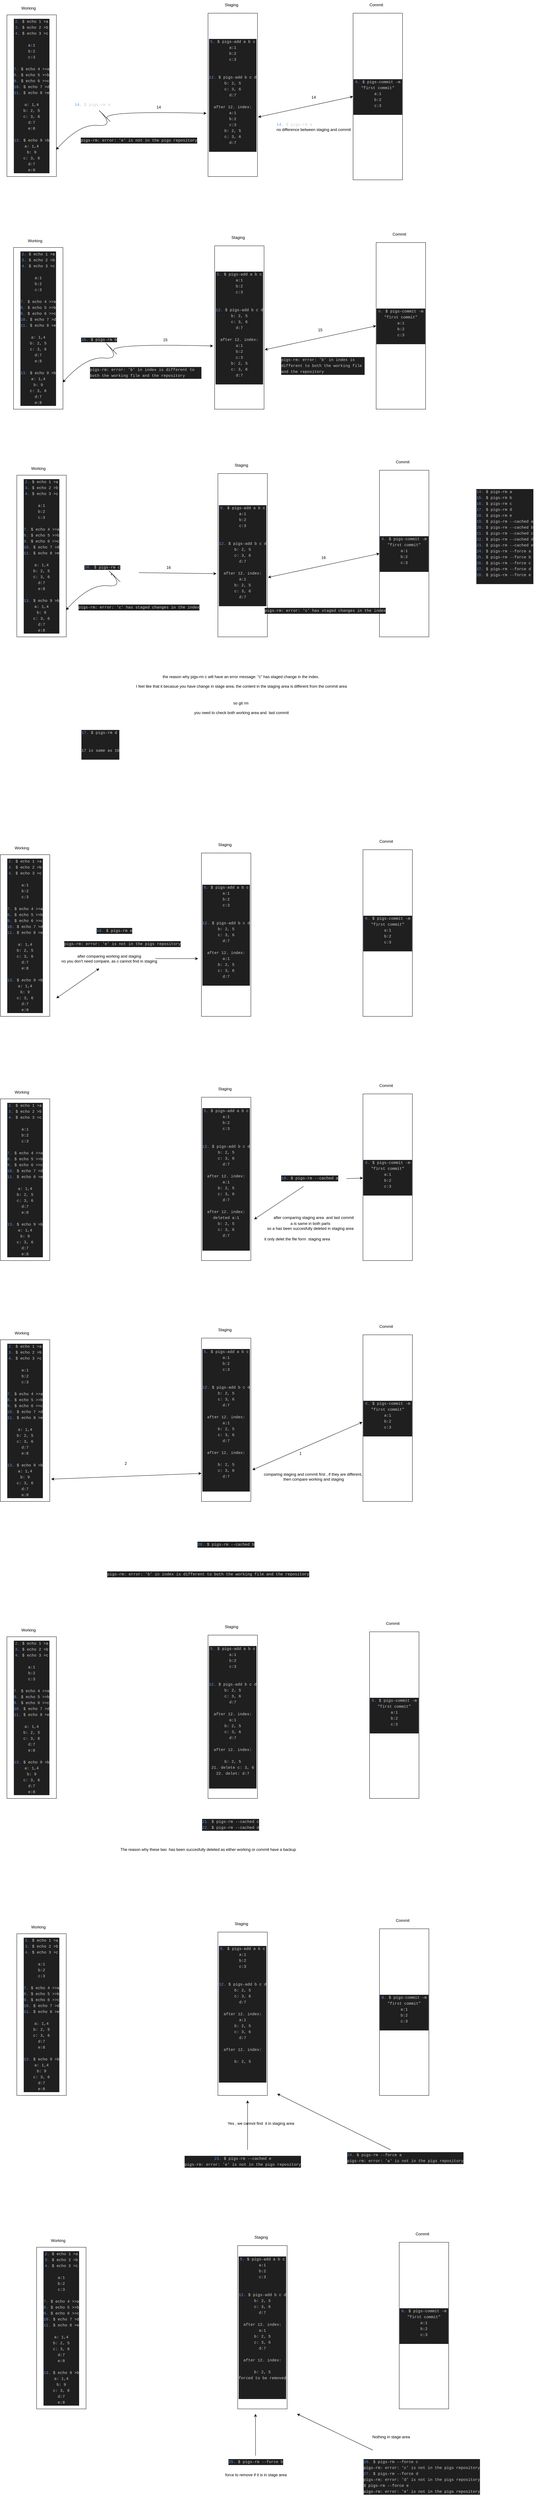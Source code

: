 <mxfile>
    <diagram id="K7Kt3Glzqx-fKv37Hajr" name="Page-1">
        <mxGraphModel dx="810" dy="1174" grid="1" gridSize="10" guides="1" tooltips="1" connect="1" arrows="1" fold="1" page="1" pageScale="1" pageWidth="827" pageHeight="1169" math="0" shadow="0">
            <root>
                <mxCell id="0"/>
                <mxCell id="1" parent="0"/>
                <mxCell id="2" value="&lt;div style=&quot;color: rgb(204, 204, 204); background-color: rgb(31, 31, 31); font-family: Menlo, Monaco, &amp;quot;Courier New&amp;quot;, monospace; line-height: 18px;&quot;&gt;&lt;div&gt;&lt;span style=&quot;color: #6796e6;&quot;&gt;2.&lt;/span&gt; $ echo 1 &amp;gt;a&lt;/div&gt;&lt;div&gt;&lt;span style=&quot;color: #6796e6;&quot;&gt;3.&lt;/span&gt; $ echo 2 &amp;gt;b&lt;/div&gt;&lt;div&gt;&lt;span style=&quot;color: #6796e6;&quot;&gt;4.&lt;/span&gt; $ echo 3 &amp;gt;c&lt;/div&gt;&lt;div&gt;&lt;br&gt;&lt;/div&gt;&lt;div&gt;a:1&lt;/div&gt;&lt;div&gt;b:2&lt;/div&gt;&lt;div&gt;c:3&lt;/div&gt;&lt;div&gt;&lt;br&gt;&lt;/div&gt;&lt;div&gt;&lt;div style=&quot;line-height: 18px;&quot;&gt;&lt;div&gt;&lt;span style=&quot;color: #6796e6;&quot;&gt;7.&lt;/span&gt; $ echo 4 &amp;gt;&amp;gt;a&lt;/div&gt;&lt;div&gt;&lt;span style=&quot;color: #6796e6;&quot;&gt;8.&lt;/span&gt; $ echo 5 &amp;gt;&amp;gt;b&lt;/div&gt;&lt;div&gt;&lt;span style=&quot;color: #6796e6;&quot;&gt;9.&lt;/span&gt; $ echo 6 &amp;gt;&amp;gt;c&lt;/div&gt;&lt;div&gt;&lt;span style=&quot;color: #6796e6;&quot;&gt;10.&lt;/span&gt; $ echo 7 &amp;gt;d&lt;/div&gt;&lt;div&gt;&lt;span style=&quot;color: #6796e6;&quot;&gt;11.&lt;/span&gt; $ echo 8 &amp;gt;e&lt;/div&gt;&lt;div&gt;&lt;br&gt;&lt;/div&gt;&lt;div&gt;a: 1,4&lt;/div&gt;&lt;div&gt;b: 2, 5&lt;/div&gt;&lt;div&gt;c: 3, 6&lt;/div&gt;&lt;div&gt;d:7&lt;/div&gt;&lt;div&gt;e:8&lt;/div&gt;&lt;div&gt;&lt;br&gt;&lt;/div&gt;&lt;div&gt;&lt;div style=&quot;line-height: 18px;&quot;&gt;&lt;span style=&quot;color: #6796e6;&quot;&gt;13.&lt;/span&gt; $ echo 9 &amp;gt;b&lt;/div&gt;&lt;/div&gt;&lt;div style=&quot;line-height: 18px;&quot;&gt;&lt;div&gt;a: 1,4&lt;/div&gt;&lt;div&gt;b: 9&lt;/div&gt;&lt;div&gt;c: 3, 6&lt;/div&gt;&lt;div&gt;d:7&lt;/div&gt;&lt;div&gt;e:8&lt;/div&gt;&lt;/div&gt;&lt;/div&gt;&lt;/div&gt;&lt;/div&gt;" style="rounded=0;whiteSpace=wrap;html=1;" parent="1" vertex="1">
                    <mxGeometry x="90" y="190" width="150" height="490" as="geometry"/>
                </mxCell>
                <mxCell id="3" value="&lt;div style=&quot;color: rgb(204, 204, 204); background-color: rgb(31, 31, 31); font-family: Menlo, Monaco, &amp;quot;Courier New&amp;quot;, monospace; line-height: 18px;&quot;&gt;&lt;span style=&quot;color: #6796e6;&quot;&gt;6.&lt;/span&gt; $ pigs-commit -m &quot;first commit&quot;&lt;/div&gt;&lt;div style=&quot;color: rgb(204, 204, 204); background-color: rgb(31, 31, 31); font-family: Menlo, Monaco, &amp;quot;Courier New&amp;quot;, monospace; line-height: 18px;&quot;&gt;&lt;div&gt;a:1&lt;/div&gt;&lt;div&gt;b:2&lt;/div&gt;&lt;div&gt;c:3&lt;/div&gt;&lt;div&gt;&lt;br&gt;&lt;/div&gt;&lt;/div&gt;" style="rounded=0;whiteSpace=wrap;html=1;" parent="1" vertex="1">
                    <mxGeometry x="1140" y="185" width="150" height="505" as="geometry"/>
                </mxCell>
                <mxCell id="4" value="&lt;div style=&quot;color: rgb(204, 204, 204); background-color: rgb(31, 31, 31); font-family: Menlo, Monaco, &amp;quot;Courier New&amp;quot;, monospace; line-height: 18px;&quot;&gt;&lt;span style=&quot;color: #6796e6;&quot;&gt;5.&lt;/span&gt; $ pigs-add a b c&lt;/div&gt;&lt;div style=&quot;color: rgb(204, 204, 204); background-color: rgb(31, 31, 31); font-family: Menlo, Monaco, &amp;quot;Courier New&amp;quot;, monospace; line-height: 18px;&quot;&gt;&lt;div&gt;a:1&lt;/div&gt;&lt;div&gt;b:2&lt;/div&gt;&lt;div&gt;c:3&lt;/div&gt;&lt;div&gt;&lt;br&gt;&lt;/div&gt;&lt;/div&gt;&lt;div style=&quot;color: rgb(204, 204, 204); background-color: rgb(31, 31, 31); font-family: Menlo, Monaco, &amp;quot;Courier New&amp;quot;, monospace; line-height: 18px;&quot;&gt;&lt;span style=&quot;color: rgb(103, 150, 230);&quot;&gt;&lt;br&gt;&lt;/span&gt;&lt;/div&gt;&lt;div style=&quot;color: rgb(204, 204, 204); background-color: rgb(31, 31, 31); font-family: Menlo, Monaco, &amp;quot;Courier New&amp;quot;, monospace; line-height: 18px;&quot;&gt;&lt;span style=&quot;color: rgb(103, 150, 230);&quot;&gt;12.&lt;/span&gt; $ pigs-add b c d&lt;/div&gt;&lt;div style=&quot;color: rgb(204, 204, 204); background-color: rgb(31, 31, 31); font-family: Menlo, Monaco, &amp;quot;Courier New&amp;quot;, monospace; line-height: 18px;&quot;&gt;&lt;div&gt;b: 2, 5&lt;/div&gt;&lt;div&gt;c: 3, 6&lt;/div&gt;&lt;div&gt;d:7&lt;/div&gt;&lt;div&gt;&lt;br&gt;&lt;/div&gt;&lt;div&gt;after 12. index:&lt;/div&gt;&lt;div&gt;&lt;div&gt;a:1&lt;/div&gt;&lt;div&gt;b:2&lt;/div&gt;&lt;div&gt;c:3&lt;/div&gt;&lt;div&gt;&lt;div&gt;b: 2, 5&lt;/div&gt;&lt;div&gt;c: 3, 6&lt;/div&gt;&lt;div&gt;d:7&lt;/div&gt;&lt;/div&gt;&lt;div&gt;&lt;br&gt;&lt;/div&gt;&lt;/div&gt;&lt;/div&gt;" style="rounded=0;whiteSpace=wrap;html=1;" parent="1" vertex="1">
                    <mxGeometry x="700" y="185" width="150" height="495" as="geometry"/>
                </mxCell>
                <mxCell id="5" value="Working" style="text;html=1;align=center;verticalAlign=middle;resizable=0;points=[];autosize=1;strokeColor=none;fillColor=none;" parent="1" vertex="1">
                    <mxGeometry x="120" y="155" width="70" height="30" as="geometry"/>
                </mxCell>
                <mxCell id="6" value="Staging" style="text;html=1;align=center;verticalAlign=middle;resizable=0;points=[];autosize=1;strokeColor=none;fillColor=none;" parent="1" vertex="1">
                    <mxGeometry x="741" y="145" width="60" height="30" as="geometry"/>
                </mxCell>
                <mxCell id="9" value="Commit" style="text;html=1;align=center;verticalAlign=middle;resizable=0;points=[];autosize=1;strokeColor=none;fillColor=none;" parent="1" vertex="1">
                    <mxGeometry x="1180" y="145" width="60" height="30" as="geometry"/>
                </mxCell>
                <mxCell id="11" value="&lt;div style=&quot;color: rgb(204, 204, 204); background-color: rgb(31, 31, 31); font-family: Menlo, Monaco, &amp;quot;Courier New&amp;quot;, monospace; font-weight: normal; font-size: 12px; line-height: 18px;&quot;&gt;&lt;div style=&quot;text-align: left;&quot;&gt;&lt;span style=&quot;color: #6796e6;&quot;&gt;14.&lt;/span&gt;&lt;span style=&quot;color: #cccccc;&quot;&gt; $ pigs-rm a&lt;/span&gt;&lt;/div&gt;&lt;div&gt;&lt;div style=&quot;text-align: left; line-height: 18px;&quot;&gt;&lt;span style=&quot;color: #6796e6;&quot;&gt;15.&lt;/span&gt; $ pigs-rm b&lt;/div&gt;&lt;/div&gt;&lt;div style=&quot;line-height: 18px;&quot;&gt;&lt;div style=&quot;text-align: left; line-height: 18px;&quot;&gt;&lt;span style=&quot;color: #6796e6;&quot;&gt;16.&lt;/span&gt; $ pigs-rm c&lt;/div&gt;&lt;div style=&quot;line-height: 18px;&quot;&gt;&lt;div style=&quot;text-align: left; line-height: 18px;&quot;&gt;&lt;span style=&quot;color: #6796e6;&quot;&gt;17.&lt;/span&gt; $ pigs-rm d&lt;/div&gt;&lt;div style=&quot;line-height: 18px;&quot;&gt;&lt;div style=&quot;text-align: left; line-height: 18px;&quot;&gt;&lt;span style=&quot;color: #6796e6;&quot;&gt;18.&lt;/span&gt; $ pigs-rm e&lt;/div&gt;&lt;div style=&quot;line-height: 18px;&quot;&gt;&lt;div style=&quot;line-height: 18px;&quot;&gt;&lt;div style=&quot;text-align: left;&quot;&gt;&lt;span style=&quot;color: #6796e6;&quot;&gt;19.&lt;/span&gt; $ pigs-rm --cached a&lt;/div&gt;&lt;div style=&quot;text-align: left;&quot;&gt;&lt;span style=&quot;color: #6796e6;&quot;&gt;20.&lt;/span&gt; $ pigs-rm --cached b&lt;/div&gt;&lt;div&gt;&lt;div style=&quot;line-height: 18px;&quot;&gt;&lt;div style=&quot;text-align: left;&quot;&gt;&lt;span style=&quot;color: #6796e6;&quot;&gt;21.&lt;/span&gt; $ pigs-rm --cached c&lt;/div&gt;&lt;div style=&quot;text-align: left;&quot;&gt;&lt;span style=&quot;color: #6796e6;&quot;&gt;22.&lt;/span&gt; $ pigs-rm --cached d&lt;/div&gt;&lt;div style=&quot;text-align: left;&quot;&gt;&lt;span style=&quot;color: #6796e6;&quot;&gt;23.&lt;/span&gt; $ pigs-rm --cached e&lt;/div&gt;&lt;div&gt;&lt;div style=&quot;text-align: left; line-height: 18px;&quot;&gt;&lt;span style=&quot;color: #6796e6;&quot;&gt;24.&lt;/span&gt; $ pigs-rm --force a&lt;/div&gt;&lt;/div&gt;&lt;div style=&quot;line-height: 18px;&quot;&gt;&lt;div style=&quot;line-height: 18px;&quot;&gt;&lt;div style=&quot;text-align: left;&quot;&gt;&lt;span style=&quot;color: #6796e6;&quot;&gt;25.&lt;/span&gt; $ pigs-rm --force b&lt;/div&gt;&lt;div style=&quot;text-align: left;&quot;&gt;&lt;span style=&quot;color: #6796e6;&quot;&gt;26.&lt;/span&gt; $ pigs-rm --force c&lt;/div&gt;&lt;/div&gt;&lt;/div&gt;&lt;div style=&quot;line-height: 18px;&quot;&gt;&lt;div style=&quot;text-align: left; line-height: 18px;&quot;&gt;&lt;span style=&quot;color: #6796e6;&quot;&gt;27.&lt;/span&gt; $ pigs-rm --force d&lt;/div&gt;&lt;/div&gt;&lt;div style=&quot;line-height: 18px;&quot;&gt;&lt;div style=&quot;text-align: left; line-height: 18px;&quot;&gt;&lt;span style=&quot;color: #6796e6;&quot;&gt;28.&lt;/span&gt; $ pigs-rm --force e&lt;/div&gt;&lt;/div&gt;&lt;div style=&quot;line-height: 18px;&quot;&gt;&lt;br&gt;&lt;/div&gt;&lt;/div&gt;&lt;/div&gt;&lt;/div&gt;&lt;/div&gt;&lt;/div&gt;&lt;/div&gt;&lt;/div&gt;&lt;/div&gt;" style="text;html=1;align=center;verticalAlign=middle;resizable=0;points=[];autosize=1;strokeColor=none;fillColor=none;" parent="1" vertex="1">
                    <mxGeometry x="1500" y="1620" width="200" height="300" as="geometry"/>
                </mxCell>
                <mxCell id="12" value="&lt;div style=&quot;color: rgb(204, 204, 204); font-family: Menlo, Monaco, &amp;quot;Courier New&amp;quot;, monospace; text-align: left;&quot;&gt;&lt;span style=&quot;color: rgb(103, 150, 230);&quot;&gt;14.&lt;/span&gt;&amp;nbsp;$ pigs-rm a&lt;/div&gt;&lt;div&gt;&lt;br&gt;&lt;/div&gt;&lt;div style=&quot;color: rgb(204, 204, 204); font-family: Menlo, Monaco, &amp;quot;Courier New&amp;quot;, monospace;&quot;&gt;&lt;/div&gt;" style="text;html=1;align=center;verticalAlign=middle;resizable=0;points=[];autosize=1;strokeColor=none;fillColor=none;" parent="1" vertex="1">
                    <mxGeometry x="284" y="450" width="130" height="40" as="geometry"/>
                </mxCell>
                <mxCell id="13" value="" style="curved=1;endArrow=classic;html=1;entryX=-0.03;entryY=0.613;entryDx=0;entryDy=0;entryPerimeter=0;" parent="1" target="4" edge="1">
                    <mxGeometry width="50" height="50" relative="1" as="geometry">
                        <mxPoint x="370" y="480" as="sourcePoint"/>
                        <mxPoint x="420" y="480" as="targetPoint"/>
                        <Array as="points">
                            <mxPoint x="420" y="530"/>
                            <mxPoint x="370" y="480"/>
                        </Array>
                    </mxGeometry>
                </mxCell>
                <mxCell id="14" value="" style="curved=1;endArrow=classic;html=1;entryX=0.997;entryY=0.834;entryDx=0;entryDy=0;entryPerimeter=0;" parent="1" target="2" edge="1">
                    <mxGeometry width="50" height="50" relative="1" as="geometry">
                        <mxPoint x="370" y="480" as="sourcePoint"/>
                        <mxPoint x="420" y="480" as="targetPoint"/>
                        <Array as="points">
                            <mxPoint x="420" y="530"/>
                            <mxPoint x="310" y="520"/>
                        </Array>
                    </mxGeometry>
                </mxCell>
                <mxCell id="15" value="&lt;div style=&quot;color: rgb(204, 204, 204); background-color: rgb(31, 31, 31); font-family: Menlo, Monaco, &amp;quot;Courier New&amp;quot;, monospace; line-height: 18px;&quot;&gt;pigs-rm: error: 'e' is not in the pigs repository&lt;br&gt;&lt;/div&gt;" style="text;html=1;align=center;verticalAlign=middle;resizable=0;points=[];autosize=1;strokeColor=none;fillColor=none;" parent="1" vertex="1">
                    <mxGeometry x="300" y="555" width="380" height="30" as="geometry"/>
                </mxCell>
                <mxCell id="18" value="" style="endArrow=classic;startArrow=classic;html=1;entryX=0;entryY=0.5;entryDx=0;entryDy=0;exitX=1.013;exitY=0.636;exitDx=0;exitDy=0;exitPerimeter=0;" parent="1" source="4" target="3" edge="1">
                    <mxGeometry width="50" height="50" relative="1" as="geometry">
                        <mxPoint x="710" y="900" as="sourcePoint"/>
                        <mxPoint x="760" y="850" as="targetPoint"/>
                    </mxGeometry>
                </mxCell>
                <mxCell id="19" value="14" style="text;html=1;align=center;verticalAlign=middle;resizable=0;points=[];autosize=1;strokeColor=none;fillColor=none;" parent="1" vertex="1">
                    <mxGeometry x="530" y="455" width="40" height="30" as="geometry"/>
                </mxCell>
                <mxCell id="20" value="14" style="text;html=1;align=center;verticalAlign=middle;resizable=0;points=[];autosize=1;strokeColor=none;fillColor=none;" parent="1" vertex="1">
                    <mxGeometry x="1000" y="425" width="40" height="30" as="geometry"/>
                </mxCell>
                <mxCell id="21" value="&lt;div style=&quot;color: rgb(204, 204, 204); font-family: Menlo, Monaco, &amp;quot;Courier New&amp;quot;, monospace; text-align: left;&quot;&gt;&lt;span style=&quot;color: rgb(103, 150, 230);&quot;&gt;14.&lt;/span&gt;&amp;nbsp;$ pigs-rm a&lt;/div&gt;&lt;div&gt;no difference between staging and commit&lt;/div&gt;" style="text;html=1;align=center;verticalAlign=middle;resizable=0;points=[];autosize=1;strokeColor=none;fillColor=none;" parent="1" vertex="1">
                    <mxGeometry x="895" y="510" width="250" height="40" as="geometry"/>
                </mxCell>
                <mxCell id="22" value="&lt;div style=&quot;color: rgb(204, 204, 204); background-color: rgb(31, 31, 31); font-family: Menlo, Monaco, &amp;quot;Courier New&amp;quot;, monospace; line-height: 18px;&quot;&gt;&lt;div&gt;&lt;span style=&quot;color: #6796e6;&quot;&gt;2.&lt;/span&gt; $ echo 1 &amp;gt;a&lt;/div&gt;&lt;div&gt;&lt;span style=&quot;color: #6796e6;&quot;&gt;3.&lt;/span&gt; $ echo 2 &amp;gt;b&lt;/div&gt;&lt;div&gt;&lt;span style=&quot;color: #6796e6;&quot;&gt;4.&lt;/span&gt; $ echo 3 &amp;gt;c&lt;/div&gt;&lt;div&gt;&lt;br&gt;&lt;/div&gt;&lt;div&gt;a:1&lt;/div&gt;&lt;div&gt;b:2&lt;/div&gt;&lt;div&gt;c:3&lt;/div&gt;&lt;div&gt;&lt;br&gt;&lt;/div&gt;&lt;div&gt;&lt;div style=&quot;line-height: 18px;&quot;&gt;&lt;div&gt;&lt;span style=&quot;color: #6796e6;&quot;&gt;7.&lt;/span&gt; $ echo 4 &amp;gt;&amp;gt;a&lt;/div&gt;&lt;div&gt;&lt;span style=&quot;color: #6796e6;&quot;&gt;8.&lt;/span&gt; $ echo 5 &amp;gt;&amp;gt;b&lt;/div&gt;&lt;div&gt;&lt;span style=&quot;color: #6796e6;&quot;&gt;9.&lt;/span&gt; $ echo 6 &amp;gt;&amp;gt;c&lt;/div&gt;&lt;div&gt;&lt;span style=&quot;color: #6796e6;&quot;&gt;10.&lt;/span&gt; $ echo 7 &amp;gt;d&lt;/div&gt;&lt;div&gt;&lt;span style=&quot;color: #6796e6;&quot;&gt;11.&lt;/span&gt; $ echo 8 &amp;gt;e&lt;/div&gt;&lt;div&gt;&lt;br&gt;&lt;/div&gt;&lt;div&gt;a: 1,4&lt;/div&gt;&lt;div&gt;b: 2, 5&lt;/div&gt;&lt;div&gt;c: 3, 6&lt;/div&gt;&lt;div&gt;d:7&lt;/div&gt;&lt;div&gt;e:8&lt;/div&gt;&lt;div&gt;&lt;br&gt;&lt;/div&gt;&lt;div&gt;&lt;div style=&quot;line-height: 18px;&quot;&gt;&lt;span style=&quot;color: #6796e6;&quot;&gt;13.&lt;/span&gt; $ echo 9 &amp;gt;b&lt;/div&gt;&lt;/div&gt;&lt;div style=&quot;line-height: 18px;&quot;&gt;&lt;div&gt;a: 1,4&lt;/div&gt;&lt;div&gt;b: 9&lt;/div&gt;&lt;div&gt;c: 3, 6&lt;/div&gt;&lt;div&gt;d:7&lt;/div&gt;&lt;div&gt;e:8&lt;/div&gt;&lt;/div&gt;&lt;/div&gt;&lt;/div&gt;&lt;/div&gt;" style="rounded=0;whiteSpace=wrap;html=1;" parent="1" vertex="1">
                    <mxGeometry x="110" y="895" width="150" height="490" as="geometry"/>
                </mxCell>
                <mxCell id="23" value="&lt;div style=&quot;color: rgb(204, 204, 204); background-color: rgb(31, 31, 31); font-family: Menlo, Monaco, &amp;quot;Courier New&amp;quot;, monospace; line-height: 18px;&quot;&gt;&lt;span style=&quot;color: #6796e6;&quot;&gt;6.&lt;/span&gt; $ pigs-commit -m &quot;first commit&quot;&lt;/div&gt;&lt;div style=&quot;color: rgb(204, 204, 204); background-color: rgb(31, 31, 31); font-family: Menlo, Monaco, &amp;quot;Courier New&amp;quot;, monospace; line-height: 18px;&quot;&gt;&lt;div&gt;a:1&lt;/div&gt;&lt;div&gt;b:2&lt;/div&gt;&lt;div&gt;c:3&lt;/div&gt;&lt;div&gt;&lt;br&gt;&lt;/div&gt;&lt;/div&gt;" style="rounded=0;whiteSpace=wrap;html=1;" parent="1" vertex="1">
                    <mxGeometry x="1210" y="880" width="150" height="505" as="geometry"/>
                </mxCell>
                <mxCell id="24" value="&lt;div style=&quot;color: rgb(204, 204, 204); background-color: rgb(31, 31, 31); font-family: Menlo, Monaco, &amp;quot;Courier New&amp;quot;, monospace; line-height: 18px;&quot;&gt;&lt;span style=&quot;color: #6796e6;&quot;&gt;5.&lt;/span&gt; $ pigs-add a b c&lt;/div&gt;&lt;div style=&quot;color: rgb(204, 204, 204); background-color: rgb(31, 31, 31); font-family: Menlo, Monaco, &amp;quot;Courier New&amp;quot;, monospace; line-height: 18px;&quot;&gt;&lt;div&gt;a:1&lt;/div&gt;&lt;div&gt;b:2&lt;/div&gt;&lt;div&gt;c:3&lt;/div&gt;&lt;div&gt;&lt;br&gt;&lt;/div&gt;&lt;/div&gt;&lt;div style=&quot;color: rgb(204, 204, 204); background-color: rgb(31, 31, 31); font-family: Menlo, Monaco, &amp;quot;Courier New&amp;quot;, monospace; line-height: 18px;&quot;&gt;&lt;span style=&quot;color: rgb(103, 150, 230);&quot;&gt;&lt;br&gt;&lt;/span&gt;&lt;/div&gt;&lt;div style=&quot;color: rgb(204, 204, 204); background-color: rgb(31, 31, 31); font-family: Menlo, Monaco, &amp;quot;Courier New&amp;quot;, monospace; line-height: 18px;&quot;&gt;&lt;span style=&quot;color: rgb(103, 150, 230);&quot;&gt;12.&lt;/span&gt; $ pigs-add b c d&lt;/div&gt;&lt;div style=&quot;color: rgb(204, 204, 204); background-color: rgb(31, 31, 31); font-family: Menlo, Monaco, &amp;quot;Courier New&amp;quot;, monospace; line-height: 18px;&quot;&gt;&lt;div&gt;b: 2, 5&lt;/div&gt;&lt;div&gt;c: 3, 6&lt;/div&gt;&lt;div&gt;d:7&lt;/div&gt;&lt;div&gt;&lt;br&gt;&lt;/div&gt;&lt;div&gt;after 12. index:&lt;/div&gt;&lt;div&gt;&lt;div&gt;a:1&lt;/div&gt;&lt;div&gt;b:2&lt;/div&gt;&lt;div&gt;c:3&lt;/div&gt;&lt;div&gt;&lt;div&gt;b: 2, 5&lt;/div&gt;&lt;div&gt;c: 3, 6&lt;/div&gt;&lt;div&gt;d:7&lt;/div&gt;&lt;/div&gt;&lt;div&gt;&lt;br&gt;&lt;/div&gt;&lt;/div&gt;&lt;/div&gt;" style="rounded=0;whiteSpace=wrap;html=1;" parent="1" vertex="1">
                    <mxGeometry x="720" y="890" width="150" height="495" as="geometry"/>
                </mxCell>
                <mxCell id="25" value="Working" style="text;html=1;align=center;verticalAlign=middle;resizable=0;points=[];autosize=1;strokeColor=none;fillColor=none;" parent="1" vertex="1">
                    <mxGeometry x="140" y="860" width="70" height="30" as="geometry"/>
                </mxCell>
                <mxCell id="26" value="Staging" style="text;html=1;align=center;verticalAlign=middle;resizable=0;points=[];autosize=1;strokeColor=none;fillColor=none;" parent="1" vertex="1">
                    <mxGeometry x="761" y="850" width="60" height="30" as="geometry"/>
                </mxCell>
                <mxCell id="27" value="Commit" style="text;html=1;align=center;verticalAlign=middle;resizable=0;points=[];autosize=1;strokeColor=none;fillColor=none;" parent="1" vertex="1">
                    <mxGeometry x="1250" y="840" width="60" height="30" as="geometry"/>
                </mxCell>
                <mxCell id="28" value="&lt;div style=&quot;color: rgb(204, 204, 204); font-family: Menlo, Monaco, &amp;quot;Courier New&amp;quot;, monospace; text-align: left;&quot;&gt;&lt;span style=&quot;background-color: rgb(31, 31, 31); color: rgb(103, 150, 230);&quot;&gt;15.&lt;/span&gt;&lt;span style=&quot;background-color: rgb(31, 31, 31);&quot;&gt;&amp;nbsp;$ pigs-rm b&lt;/span&gt;&lt;br&gt;&lt;/div&gt;&lt;div style=&quot;color: rgb(204, 204, 204); font-family: Menlo, Monaco, &amp;quot;Courier New&amp;quot;, monospace;&quot;&gt;&lt;/div&gt;" style="text;html=1;align=center;verticalAlign=middle;resizable=0;points=[];autosize=1;strokeColor=none;fillColor=none;" parent="1" vertex="1">
                    <mxGeometry x="304" y="1160" width="130" height="30" as="geometry"/>
                </mxCell>
                <mxCell id="29" value="" style="curved=1;endArrow=classic;html=1;entryX=-0.03;entryY=0.613;entryDx=0;entryDy=0;entryPerimeter=0;" parent="1" target="24" edge="1">
                    <mxGeometry width="50" height="50" relative="1" as="geometry">
                        <mxPoint x="390" y="1185" as="sourcePoint"/>
                        <mxPoint x="440" y="1185" as="targetPoint"/>
                        <Array as="points">
                            <mxPoint x="440" y="1235"/>
                            <mxPoint x="390" y="1185"/>
                        </Array>
                    </mxGeometry>
                </mxCell>
                <mxCell id="30" value="" style="curved=1;endArrow=classic;html=1;entryX=0.997;entryY=0.834;entryDx=0;entryDy=0;entryPerimeter=0;" parent="1" target="22" edge="1">
                    <mxGeometry width="50" height="50" relative="1" as="geometry">
                        <mxPoint x="390" y="1185" as="sourcePoint"/>
                        <mxPoint x="440" y="1185" as="targetPoint"/>
                        <Array as="points">
                            <mxPoint x="440" y="1235"/>
                            <mxPoint x="330" y="1225"/>
                        </Array>
                    </mxGeometry>
                </mxCell>
                <mxCell id="32" value="" style="endArrow=classic;startArrow=classic;html=1;entryX=0;entryY=0.5;entryDx=0;entryDy=0;exitX=1.013;exitY=0.636;exitDx=0;exitDy=0;exitPerimeter=0;" parent="1" source="24" target="23" edge="1">
                    <mxGeometry width="50" height="50" relative="1" as="geometry">
                        <mxPoint x="730" y="1605" as="sourcePoint"/>
                        <mxPoint x="780" y="1555" as="targetPoint"/>
                    </mxGeometry>
                </mxCell>
                <mxCell id="33" value="15" style="text;html=1;align=center;verticalAlign=middle;resizable=0;points=[];autosize=1;strokeColor=none;fillColor=none;" parent="1" vertex="1">
                    <mxGeometry x="550" y="1160" width="40" height="30" as="geometry"/>
                </mxCell>
                <mxCell id="34" value="15" style="text;html=1;align=center;verticalAlign=middle;resizable=0;points=[];autosize=1;strokeColor=none;fillColor=none;" parent="1" vertex="1">
                    <mxGeometry x="1020" y="1130" width="40" height="30" as="geometry"/>
                </mxCell>
                <mxCell id="36" value="&lt;meta charset=&quot;utf-8&quot;&gt;&lt;div style=&quot;color: rgb(204, 204, 204); background-color: rgb(31, 31, 31); font-family: Menlo, Monaco, &amp;quot;Courier New&amp;quot;, monospace; font-weight: normal; font-size: 12px; line-height: 18px;&quot;&gt;&lt;div&gt;&lt;span style=&quot;color: #cccccc;&quot;&gt;pigs-rm: error: 'b' in index is different to both the working file and the repository&lt;/span&gt;&lt;/div&gt;&lt;/div&gt;" style="text;whiteSpace=wrap;html=1;" parent="1" vertex="1">
                    <mxGeometry x="340" y="1250" width="340" height="60" as="geometry"/>
                </mxCell>
                <mxCell id="37" value="&lt;meta charset=&quot;utf-8&quot;&gt;&lt;div style=&quot;color: rgb(204, 204, 204); background-color: rgb(31, 31, 31); font-family: Menlo, Monaco, &amp;quot;Courier New&amp;quot;, monospace; font-weight: normal; font-size: 12px; line-height: 18px;&quot;&gt;&lt;div&gt;&lt;span style=&quot;color: #cccccc;&quot;&gt;pigs-rm: error: 'b' in index is different to both the working file and the repository&lt;/span&gt;&lt;/div&gt;&lt;/div&gt;" style="text;whiteSpace=wrap;html=1;" parent="1" vertex="1">
                    <mxGeometry x="920" y="1220" width="255" height="60" as="geometry"/>
                </mxCell>
                <mxCell id="38" value="&lt;div style=&quot;color: rgb(204, 204, 204); background-color: rgb(31, 31, 31); font-family: Menlo, Monaco, &amp;quot;Courier New&amp;quot;, monospace; line-height: 18px;&quot;&gt;&lt;div&gt;&lt;span style=&quot;color: #6796e6;&quot;&gt;2.&lt;/span&gt; $ echo 1 &amp;gt;a&lt;/div&gt;&lt;div&gt;&lt;span style=&quot;color: #6796e6;&quot;&gt;3.&lt;/span&gt; $ echo 2 &amp;gt;b&lt;/div&gt;&lt;div&gt;&lt;span style=&quot;color: #6796e6;&quot;&gt;4.&lt;/span&gt; $ echo 3 &amp;gt;c&lt;/div&gt;&lt;div&gt;&lt;br&gt;&lt;/div&gt;&lt;div&gt;a:1&lt;/div&gt;&lt;div&gt;b:2&lt;/div&gt;&lt;div&gt;c:3&lt;/div&gt;&lt;div&gt;&lt;br&gt;&lt;/div&gt;&lt;div&gt;&lt;div style=&quot;line-height: 18px;&quot;&gt;&lt;div&gt;&lt;span style=&quot;color: #6796e6;&quot;&gt;7.&lt;/span&gt; $ echo 4 &amp;gt;&amp;gt;a&lt;/div&gt;&lt;div&gt;&lt;span style=&quot;color: #6796e6;&quot;&gt;8.&lt;/span&gt; $ echo 5 &amp;gt;&amp;gt;b&lt;/div&gt;&lt;div&gt;&lt;span style=&quot;color: #6796e6;&quot;&gt;9.&lt;/span&gt; $ echo 6 &amp;gt;&amp;gt;c&lt;/div&gt;&lt;div&gt;&lt;span style=&quot;color: #6796e6;&quot;&gt;10.&lt;/span&gt; $ echo 7 &amp;gt;d&lt;/div&gt;&lt;div&gt;&lt;span style=&quot;color: #6796e6;&quot;&gt;11.&lt;/span&gt; $ echo 8 &amp;gt;e&lt;/div&gt;&lt;div&gt;&lt;br&gt;&lt;/div&gt;&lt;div&gt;a: 1,4&lt;/div&gt;&lt;div&gt;b: 2, 5&lt;/div&gt;&lt;div&gt;c: 3, 6&lt;/div&gt;&lt;div&gt;d:7&lt;/div&gt;&lt;div&gt;e:8&lt;/div&gt;&lt;div&gt;&lt;br&gt;&lt;/div&gt;&lt;div&gt;&lt;div style=&quot;line-height: 18px;&quot;&gt;&lt;span style=&quot;color: #6796e6;&quot;&gt;13.&lt;/span&gt; $ echo 9 &amp;gt;b&lt;/div&gt;&lt;/div&gt;&lt;div style=&quot;line-height: 18px;&quot;&gt;&lt;div&gt;a: 1,4&lt;/div&gt;&lt;div&gt;b: 9&lt;/div&gt;&lt;div&gt;c: 3, 6&lt;/div&gt;&lt;div&gt;d:7&lt;/div&gt;&lt;div&gt;e:8&lt;/div&gt;&lt;/div&gt;&lt;/div&gt;&lt;/div&gt;&lt;/div&gt;" style="rounded=0;whiteSpace=wrap;html=1;" vertex="1" parent="1">
                    <mxGeometry x="120" y="1585" width="150" height="490" as="geometry"/>
                </mxCell>
                <mxCell id="39" value="&lt;div style=&quot;color: rgb(204, 204, 204); background-color: rgb(31, 31, 31); font-family: Menlo, Monaco, &amp;quot;Courier New&amp;quot;, monospace; line-height: 18px;&quot;&gt;&lt;span style=&quot;color: #6796e6;&quot;&gt;6.&lt;/span&gt; $ pigs-commit -m &quot;first commit&quot;&lt;/div&gt;&lt;div style=&quot;color: rgb(204, 204, 204); background-color: rgb(31, 31, 31); font-family: Menlo, Monaco, &amp;quot;Courier New&amp;quot;, monospace; line-height: 18px;&quot;&gt;&lt;div&gt;a:1&lt;/div&gt;&lt;div&gt;b:2&lt;/div&gt;&lt;div&gt;c:3&lt;/div&gt;&lt;div&gt;&lt;br&gt;&lt;/div&gt;&lt;/div&gt;" style="rounded=0;whiteSpace=wrap;html=1;" vertex="1" parent="1">
                    <mxGeometry x="1220" y="1570" width="150" height="505" as="geometry"/>
                </mxCell>
                <mxCell id="40" value="&lt;div style=&quot;color: rgb(204, 204, 204); background-color: rgb(31, 31, 31); font-family: Menlo, Monaco, &amp;quot;Courier New&amp;quot;, monospace; line-height: 18px;&quot;&gt;&lt;span style=&quot;color: #6796e6;&quot;&gt;5.&lt;/span&gt; $ pigs-add a b c&lt;/div&gt;&lt;div style=&quot;color: rgb(204, 204, 204); background-color: rgb(31, 31, 31); font-family: Menlo, Monaco, &amp;quot;Courier New&amp;quot;, monospace; line-height: 18px;&quot;&gt;&lt;div&gt;a:1&lt;/div&gt;&lt;div&gt;b:2&lt;/div&gt;&lt;div&gt;c:3&lt;/div&gt;&lt;div&gt;&lt;br&gt;&lt;/div&gt;&lt;/div&gt;&lt;div style=&quot;color: rgb(204, 204, 204); background-color: rgb(31, 31, 31); font-family: Menlo, Monaco, &amp;quot;Courier New&amp;quot;, monospace; line-height: 18px;&quot;&gt;&lt;span style=&quot;color: rgb(103, 150, 230);&quot;&gt;&lt;br&gt;&lt;/span&gt;&lt;/div&gt;&lt;div style=&quot;color: rgb(204, 204, 204); background-color: rgb(31, 31, 31); font-family: Menlo, Monaco, &amp;quot;Courier New&amp;quot;, monospace; line-height: 18px;&quot;&gt;&lt;span style=&quot;color: rgb(103, 150, 230);&quot;&gt;12.&lt;/span&gt; $ pigs-add b c d&lt;/div&gt;&lt;div style=&quot;color: rgb(204, 204, 204); background-color: rgb(31, 31, 31); font-family: Menlo, Monaco, &amp;quot;Courier New&amp;quot;, monospace; line-height: 18px;&quot;&gt;&lt;div&gt;b: 2, 5&lt;/div&gt;&lt;div&gt;c: 3, 6&lt;/div&gt;&lt;div&gt;d:7&lt;/div&gt;&lt;div&gt;&lt;br&gt;&lt;/div&gt;&lt;div&gt;after 12. index:&lt;/div&gt;&lt;div&gt;&lt;div&gt;a:1&lt;/div&gt;&lt;div&gt;&lt;div&gt;b: 2, 5&lt;/div&gt;&lt;div&gt;c: 3, 6&lt;/div&gt;&lt;div&gt;d:7&lt;/div&gt;&lt;/div&gt;&lt;div&gt;&lt;br&gt;&lt;/div&gt;&lt;/div&gt;&lt;/div&gt;" style="rounded=0;whiteSpace=wrap;html=1;" vertex="1" parent="1">
                    <mxGeometry x="730" y="1580" width="150" height="495" as="geometry"/>
                </mxCell>
                <mxCell id="41" value="Working" style="text;html=1;align=center;verticalAlign=middle;resizable=0;points=[];autosize=1;strokeColor=none;fillColor=none;" vertex="1" parent="1">
                    <mxGeometry x="150" y="1550" width="70" height="30" as="geometry"/>
                </mxCell>
                <mxCell id="42" value="Staging" style="text;html=1;align=center;verticalAlign=middle;resizable=0;points=[];autosize=1;strokeColor=none;fillColor=none;" vertex="1" parent="1">
                    <mxGeometry x="771" y="1540" width="60" height="30" as="geometry"/>
                </mxCell>
                <mxCell id="43" value="Commit" style="text;html=1;align=center;verticalAlign=middle;resizable=0;points=[];autosize=1;strokeColor=none;fillColor=none;" vertex="1" parent="1">
                    <mxGeometry x="1260" y="1530" width="60" height="30" as="geometry"/>
                </mxCell>
                <mxCell id="44" value="&lt;div style=&quot;color: rgb(204, 204, 204); font-family: Menlo, Monaco, &amp;quot;Courier New&amp;quot;, monospace; text-align: left;&quot;&gt;&lt;span style=&quot;background-color: rgb(31, 31, 31); color: rgb(103, 150, 230);&quot;&gt;16.&lt;/span&gt;&lt;span style=&quot;background-color: rgb(31, 31, 31);&quot;&gt;&amp;nbsp;$ pigs-rm c&lt;/span&gt;&lt;br&gt;&lt;/div&gt;&lt;div style=&quot;color: rgb(204, 204, 204); font-family: Menlo, Monaco, &amp;quot;Courier New&amp;quot;, monospace;&quot;&gt;&lt;/div&gt;" style="text;html=1;align=center;verticalAlign=middle;resizable=0;points=[];autosize=1;strokeColor=none;fillColor=none;" vertex="1" parent="1">
                    <mxGeometry x="314" y="1850" width="130" height="30" as="geometry"/>
                </mxCell>
                <mxCell id="45" value="" style="curved=1;endArrow=classic;html=1;entryX=-0.03;entryY=0.613;entryDx=0;entryDy=0;entryPerimeter=0;startArrow=none;" edge="1" parent="1" target="40">
                    <mxGeometry width="50" height="50" relative="1" as="geometry">
                        <mxPoint x="489.998" y="1880.436" as="sourcePoint"/>
                        <mxPoint x="450" y="1875" as="targetPoint"/>
                        <Array as="points"/>
                    </mxGeometry>
                </mxCell>
                <mxCell id="46" value="" style="curved=1;endArrow=classic;html=1;entryX=0.997;entryY=0.834;entryDx=0;entryDy=0;entryPerimeter=0;" edge="1" parent="1" target="38">
                    <mxGeometry width="50" height="50" relative="1" as="geometry">
                        <mxPoint x="400" y="1875" as="sourcePoint"/>
                        <mxPoint x="450" y="1875" as="targetPoint"/>
                        <Array as="points">
                            <mxPoint x="450" y="1925"/>
                            <mxPoint x="340" y="1915"/>
                        </Array>
                    </mxGeometry>
                </mxCell>
                <mxCell id="47" value="" style="endArrow=classic;startArrow=classic;html=1;entryX=0;entryY=0.5;entryDx=0;entryDy=0;exitX=1.013;exitY=0.636;exitDx=0;exitDy=0;exitPerimeter=0;" edge="1" parent="1" source="40" target="39">
                    <mxGeometry width="50" height="50" relative="1" as="geometry">
                        <mxPoint x="740" y="2295" as="sourcePoint"/>
                        <mxPoint x="790" y="2245" as="targetPoint"/>
                    </mxGeometry>
                </mxCell>
                <mxCell id="48" value="16" style="text;html=1;align=center;verticalAlign=middle;resizable=0;points=[];autosize=1;strokeColor=none;fillColor=none;" vertex="1" parent="1">
                    <mxGeometry x="560" y="1850" width="40" height="30" as="geometry"/>
                </mxCell>
                <mxCell id="49" value="16" style="text;html=1;align=center;verticalAlign=middle;resizable=0;points=[];autosize=1;strokeColor=none;fillColor=none;" vertex="1" parent="1">
                    <mxGeometry x="1030" y="1820" width="40" height="30" as="geometry"/>
                </mxCell>
                <mxCell id="52" value="&lt;div style=&quot;color: rgb(204, 204, 204); background-color: rgb(31, 31, 31); font-family: Menlo, Monaco, &amp;quot;Courier New&amp;quot;, monospace; line-height: 18px;&quot;&gt;pigs-rm: error: 'c' has staged changes in the index&lt;/div&gt;" style="text;html=1;align=center;verticalAlign=middle;resizable=0;points=[];autosize=1;strokeColor=none;fillColor=none;" vertex="1" parent="1">
                    <mxGeometry x="295" y="1970" width="390" height="30" as="geometry"/>
                </mxCell>
                <mxCell id="53" value="&lt;div style=&quot;color: rgb(204, 204, 204); background-color: rgb(31, 31, 31); font-family: Menlo, Monaco, &amp;quot;Courier New&amp;quot;, monospace; line-height: 18px;&quot;&gt;pigs-rm: error: 'c' has staged changes in the index&lt;/div&gt;" style="text;html=1;align=center;verticalAlign=middle;resizable=0;points=[];autosize=1;strokeColor=none;fillColor=none;" vertex="1" parent="1">
                    <mxGeometry x="860" y="1980" width="390" height="30" as="geometry"/>
                </mxCell>
                <mxCell id="54" value="the reason why pigs-rm c will have an error message: &quot;c&quot; has staged change in the index.&amp;nbsp;&lt;br&gt;&lt;br&gt;I feel like that it becasue you have change in stage area, the content in the staging area is different from the commit area" style="text;html=1;align=center;verticalAlign=middle;resizable=0;points=[];autosize=1;strokeColor=none;fillColor=none;" vertex="1" parent="1">
                    <mxGeometry x="471" y="2180" width="660" height="60" as="geometry"/>
                </mxCell>
                <mxCell id="55" value="so git rm&amp;nbsp;&lt;br&gt;&lt;br&gt;you need to check both working area and&amp;nbsp; last commit" style="text;html=1;align=center;verticalAlign=middle;resizable=0;points=[];autosize=1;strokeColor=none;fillColor=none;" vertex="1" parent="1">
                    <mxGeometry x="646" y="2260" width="310" height="60" as="geometry"/>
                </mxCell>
                <mxCell id="56" value="&lt;div style=&quot;color: rgb(204, 204, 204); background-color: rgb(31, 31, 31); font-family: Menlo, Monaco, &amp;quot;Courier New&amp;quot;, monospace; font-weight: normal; font-size: 12px; line-height: 18px;&quot;&gt;&lt;div&gt;&lt;span style=&quot;color: #6796e6;&quot;&gt;17.&lt;/span&gt;&lt;span style=&quot;color: #cccccc;&quot;&gt; $ pigs-rm d&lt;/span&gt;&lt;/div&gt;&lt;div&gt;&lt;span style=&quot;color: #cccccc;&quot;&gt;&lt;br&gt;&lt;/span&gt;&lt;/div&gt;&lt;div&gt;&lt;span style=&quot;color: #cccccc;&quot;&gt;&lt;br&gt;&lt;/span&gt;&lt;/div&gt;&lt;div&gt;17 is same as 16&lt;/div&gt;&lt;div&gt;&lt;br&gt;&lt;/div&gt;&lt;/div&gt;" style="text;whiteSpace=wrap;html=1;" vertex="1" parent="1">
                    <mxGeometry x="314" y="2350" width="376" height="100" as="geometry"/>
                </mxCell>
                <mxCell id="57" value="" style="curved=1;endArrow=none;html=1;entryX=-0.03;entryY=0.613;entryDx=0;entryDy=0;entryPerimeter=0;" edge="1" parent="1">
                    <mxGeometry width="50" height="50" relative="1" as="geometry">
                        <mxPoint x="400" y="1875" as="sourcePoint"/>
                        <mxPoint x="407.6" y="1889.04" as="targetPoint"/>
                        <Array as="points">
                            <mxPoint x="450" y="1925"/>
                            <mxPoint x="400" y="1875"/>
                        </Array>
                    </mxGeometry>
                </mxCell>
                <mxCell id="72" value="&lt;div style=&quot;color: rgb(204, 204, 204); background-color: rgb(31, 31, 31); font-family: Menlo, Monaco, &amp;quot;Courier New&amp;quot;, monospace; line-height: 18px;&quot;&gt;&lt;div&gt;&lt;span style=&quot;color: #6796e6;&quot;&gt;2.&lt;/span&gt; $ echo 1 &amp;gt;a&lt;/div&gt;&lt;div&gt;&lt;span style=&quot;color: #6796e6;&quot;&gt;3.&lt;/span&gt; $ echo 2 &amp;gt;b&lt;/div&gt;&lt;div&gt;&lt;span style=&quot;color: #6796e6;&quot;&gt;4.&lt;/span&gt; $ echo 3 &amp;gt;c&lt;/div&gt;&lt;div&gt;&lt;br&gt;&lt;/div&gt;&lt;div&gt;a:1&lt;/div&gt;&lt;div&gt;b:2&lt;/div&gt;&lt;div&gt;c:3&lt;/div&gt;&lt;div&gt;&lt;br&gt;&lt;/div&gt;&lt;div&gt;&lt;div style=&quot;line-height: 18px;&quot;&gt;&lt;div&gt;&lt;span style=&quot;color: #6796e6;&quot;&gt;7.&lt;/span&gt; $ echo 4 &amp;gt;&amp;gt;a&lt;/div&gt;&lt;div&gt;&lt;span style=&quot;color: #6796e6;&quot;&gt;8.&lt;/span&gt; $ echo 5 &amp;gt;&amp;gt;b&lt;/div&gt;&lt;div&gt;&lt;span style=&quot;color: #6796e6;&quot;&gt;9.&lt;/span&gt; $ echo 6 &amp;gt;&amp;gt;c&lt;/div&gt;&lt;div&gt;&lt;span style=&quot;color: #6796e6;&quot;&gt;10.&lt;/span&gt; $ echo 7 &amp;gt;d&lt;/div&gt;&lt;div&gt;&lt;span style=&quot;color: #6796e6;&quot;&gt;11.&lt;/span&gt; $ echo 8 &amp;gt;e&lt;/div&gt;&lt;div&gt;&lt;br&gt;&lt;/div&gt;&lt;div&gt;a: 1,4&lt;/div&gt;&lt;div&gt;b: 2, 5&lt;/div&gt;&lt;div&gt;c: 3, 6&lt;/div&gt;&lt;div&gt;d:7&lt;/div&gt;&lt;div&gt;e:8&lt;/div&gt;&lt;div&gt;&lt;br&gt;&lt;/div&gt;&lt;div&gt;&lt;div style=&quot;line-height: 18px;&quot;&gt;&lt;span style=&quot;color: #6796e6;&quot;&gt;13.&lt;/span&gt; $ echo 9 &amp;gt;b&lt;/div&gt;&lt;/div&gt;&lt;div style=&quot;line-height: 18px;&quot;&gt;&lt;div&gt;a: 1,4&lt;/div&gt;&lt;div&gt;b: 9&lt;/div&gt;&lt;div&gt;c: 3, 6&lt;/div&gt;&lt;div&gt;d:7&lt;/div&gt;&lt;div&gt;e:8&lt;/div&gt;&lt;/div&gt;&lt;/div&gt;&lt;/div&gt;&lt;/div&gt;" style="rounded=0;whiteSpace=wrap;html=1;" vertex="1" parent="1">
                    <mxGeometry x="70" y="2735" width="150" height="490" as="geometry"/>
                </mxCell>
                <mxCell id="73" value="&lt;div style=&quot;color: rgb(204, 204, 204); background-color: rgb(31, 31, 31); font-family: Menlo, Monaco, &amp;quot;Courier New&amp;quot;, monospace; line-height: 18px;&quot;&gt;&lt;span style=&quot;color: #6796e6;&quot;&gt;6.&lt;/span&gt; $ pigs-commit -m &quot;first commit&quot;&lt;/div&gt;&lt;div style=&quot;color: rgb(204, 204, 204); background-color: rgb(31, 31, 31); font-family: Menlo, Monaco, &amp;quot;Courier New&amp;quot;, monospace; line-height: 18px;&quot;&gt;&lt;div&gt;a:1&lt;/div&gt;&lt;div&gt;b:2&lt;/div&gt;&lt;div&gt;c:3&lt;/div&gt;&lt;div&gt;&lt;br&gt;&lt;/div&gt;&lt;/div&gt;" style="rounded=0;whiteSpace=wrap;html=1;" vertex="1" parent="1">
                    <mxGeometry x="1170" y="2720" width="150" height="505" as="geometry"/>
                </mxCell>
                <mxCell id="74" value="&lt;div style=&quot;color: rgb(204, 204, 204); background-color: rgb(31, 31, 31); font-family: Menlo, Monaco, &amp;quot;Courier New&amp;quot;, monospace; line-height: 18px;&quot;&gt;&lt;span style=&quot;color: #6796e6;&quot;&gt;5.&lt;/span&gt; $ pigs-add a b c&lt;/div&gt;&lt;div style=&quot;color: rgb(204, 204, 204); background-color: rgb(31, 31, 31); font-family: Menlo, Monaco, &amp;quot;Courier New&amp;quot;, monospace; line-height: 18px;&quot;&gt;&lt;div&gt;a:1&lt;/div&gt;&lt;div&gt;b:2&lt;/div&gt;&lt;div&gt;c:3&lt;/div&gt;&lt;div&gt;&lt;br&gt;&lt;/div&gt;&lt;/div&gt;&lt;div style=&quot;color: rgb(204, 204, 204); background-color: rgb(31, 31, 31); font-family: Menlo, Monaco, &amp;quot;Courier New&amp;quot;, monospace; line-height: 18px;&quot;&gt;&lt;span style=&quot;color: rgb(103, 150, 230);&quot;&gt;&lt;br&gt;&lt;/span&gt;&lt;/div&gt;&lt;div style=&quot;color: rgb(204, 204, 204); background-color: rgb(31, 31, 31); font-family: Menlo, Monaco, &amp;quot;Courier New&amp;quot;, monospace; line-height: 18px;&quot;&gt;&lt;span style=&quot;color: rgb(103, 150, 230);&quot;&gt;12.&lt;/span&gt; $ pigs-add b c d&lt;/div&gt;&lt;div style=&quot;color: rgb(204, 204, 204); background-color: rgb(31, 31, 31); font-family: Menlo, Monaco, &amp;quot;Courier New&amp;quot;, monospace; line-height: 18px;&quot;&gt;&lt;div&gt;b: 2, 5&lt;/div&gt;&lt;div&gt;c: 3, 6&lt;/div&gt;&lt;div&gt;d:7&lt;/div&gt;&lt;div&gt;&lt;br&gt;&lt;/div&gt;&lt;div&gt;after 12. index:&lt;/div&gt;&lt;div&gt;&lt;div&gt;a:1&lt;/div&gt;&lt;div&gt;&lt;div&gt;b: 2, 5&lt;/div&gt;&lt;div&gt;c: 3, 6&lt;/div&gt;&lt;div&gt;d:7&lt;/div&gt;&lt;/div&gt;&lt;div&gt;&lt;br&gt;&lt;/div&gt;&lt;/div&gt;&lt;/div&gt;" style="rounded=0;whiteSpace=wrap;html=1;" vertex="1" parent="1">
                    <mxGeometry x="680" y="2730" width="150" height="495" as="geometry"/>
                </mxCell>
                <mxCell id="75" value="Working" style="text;html=1;align=center;verticalAlign=middle;resizable=0;points=[];autosize=1;strokeColor=none;fillColor=none;" vertex="1" parent="1">
                    <mxGeometry x="100" y="2700" width="70" height="30" as="geometry"/>
                </mxCell>
                <mxCell id="76" value="Staging" style="text;html=1;align=center;verticalAlign=middle;resizable=0;points=[];autosize=1;strokeColor=none;fillColor=none;" vertex="1" parent="1">
                    <mxGeometry x="721" y="2690" width="60" height="30" as="geometry"/>
                </mxCell>
                <mxCell id="77" value="Commit" style="text;html=1;align=center;verticalAlign=middle;resizable=0;points=[];autosize=1;strokeColor=none;fillColor=none;" vertex="1" parent="1">
                    <mxGeometry x="1210" y="2680" width="60" height="30" as="geometry"/>
                </mxCell>
                <mxCell id="87" value="&lt;meta charset=&quot;utf-8&quot;&gt;&lt;div style=&quot;color: rgb(204, 204, 204); background-color: rgb(31, 31, 31); font-family: Menlo, Monaco, &amp;quot;Courier New&amp;quot;, monospace; font-weight: normal; font-size: 12px; line-height: 18px;&quot;&gt;&lt;div&gt;&lt;span style=&quot;color: #6796e6;&quot;&gt;18.&lt;/span&gt;&lt;span style=&quot;color: #cccccc;&quot;&gt; $ pigs-rm e&lt;/span&gt;&lt;/div&gt;&lt;/div&gt;" style="text;whiteSpace=wrap;html=1;" vertex="1" parent="1">
                    <mxGeometry x="360" y="2950" width="140" height="40" as="geometry"/>
                </mxCell>
                <mxCell id="88" value="&lt;div style=&quot;color: rgb(204, 204, 204); background-color: rgb(31, 31, 31); font-family: Menlo, Monaco, &amp;quot;Courier New&amp;quot;, monospace; line-height: 18px;&quot;&gt;pigs-rm: error: 'e' is not in the pigs repository&lt;/div&gt;" style="text;html=1;align=center;verticalAlign=middle;resizable=0;points=[];autosize=1;strokeColor=none;fillColor=none;" vertex="1" parent="1">
                    <mxGeometry x="250" y="2990" width="380" height="30" as="geometry"/>
                </mxCell>
                <mxCell id="89" value="after comparing working and staging&lt;br&gt;no you don't need compare, as c cannot find in staging" style="text;html=1;align=center;verticalAlign=middle;resizable=0;points=[];autosize=1;strokeColor=none;fillColor=none;" vertex="1" parent="1">
                    <mxGeometry x="245" y="3030" width="310" height="40" as="geometry"/>
                </mxCell>
                <mxCell id="90" value="" style="endArrow=classic;html=1;" edge="1" parent="1">
                    <mxGeometry width="50" height="50" relative="1" as="geometry">
                        <mxPoint x="540" y="3050" as="sourcePoint"/>
                        <mxPoint x="670" y="3050" as="targetPoint"/>
                    </mxGeometry>
                </mxCell>
                <mxCell id="91" value="" style="endArrow=classic;startArrow=classic;html=1;" edge="1" parent="1">
                    <mxGeometry width="50" height="50" relative="1" as="geometry">
                        <mxPoint x="370" y="3080" as="sourcePoint"/>
                        <mxPoint x="240" y="3170" as="targetPoint"/>
                    </mxGeometry>
                </mxCell>
                <mxCell id="92" value="&lt;div style=&quot;color: rgb(204, 204, 204); background-color: rgb(31, 31, 31); font-family: Menlo, Monaco, &amp;quot;Courier New&amp;quot;, monospace; line-height: 18px;&quot;&gt;&lt;div&gt;&lt;span style=&quot;color: #6796e6;&quot;&gt;2.&lt;/span&gt; $ echo 1 &amp;gt;a&lt;/div&gt;&lt;div&gt;&lt;span style=&quot;color: #6796e6;&quot;&gt;3.&lt;/span&gt; $ echo 2 &amp;gt;b&lt;/div&gt;&lt;div&gt;&lt;span style=&quot;color: #6796e6;&quot;&gt;4.&lt;/span&gt; $ echo 3 &amp;gt;c&lt;/div&gt;&lt;div&gt;&lt;br&gt;&lt;/div&gt;&lt;div&gt;a:1&lt;/div&gt;&lt;div&gt;b:2&lt;/div&gt;&lt;div&gt;c:3&lt;/div&gt;&lt;div&gt;&lt;br&gt;&lt;/div&gt;&lt;div&gt;&lt;div style=&quot;line-height: 18px;&quot;&gt;&lt;div&gt;&lt;span style=&quot;color: #6796e6;&quot;&gt;7.&lt;/span&gt; $ echo 4 &amp;gt;&amp;gt;a&lt;/div&gt;&lt;div&gt;&lt;span style=&quot;color: #6796e6;&quot;&gt;8.&lt;/span&gt; $ echo 5 &amp;gt;&amp;gt;b&lt;/div&gt;&lt;div&gt;&lt;span style=&quot;color: #6796e6;&quot;&gt;9.&lt;/span&gt; $ echo 6 &amp;gt;&amp;gt;c&lt;/div&gt;&lt;div&gt;&lt;span style=&quot;color: #6796e6;&quot;&gt;10.&lt;/span&gt; $ echo 7 &amp;gt;d&lt;/div&gt;&lt;div&gt;&lt;span style=&quot;color: #6796e6;&quot;&gt;11.&lt;/span&gt; $ echo 8 &amp;gt;e&lt;/div&gt;&lt;div&gt;&lt;br&gt;&lt;/div&gt;&lt;div&gt;a: 1,4&lt;/div&gt;&lt;div&gt;b: 2, 5&lt;/div&gt;&lt;div&gt;c: 3, 6&lt;/div&gt;&lt;div&gt;d:7&lt;/div&gt;&lt;div&gt;e:8&lt;/div&gt;&lt;div&gt;&lt;br&gt;&lt;/div&gt;&lt;div&gt;&lt;div style=&quot;line-height: 18px;&quot;&gt;&lt;span style=&quot;color: #6796e6;&quot;&gt;13.&lt;/span&gt; $ echo 9 &amp;gt;b&lt;/div&gt;&lt;/div&gt;&lt;div style=&quot;line-height: 18px;&quot;&gt;&lt;div&gt;a: 1,4&lt;/div&gt;&lt;div&gt;b: 9&lt;/div&gt;&lt;div&gt;c: 3, 6&lt;/div&gt;&lt;div&gt;d:7&lt;/div&gt;&lt;div&gt;e:8&lt;/div&gt;&lt;/div&gt;&lt;/div&gt;&lt;/div&gt;&lt;/div&gt;" style="rounded=0;whiteSpace=wrap;html=1;" vertex="1" parent="1">
                    <mxGeometry x="70" y="3475" width="150" height="490" as="geometry"/>
                </mxCell>
                <mxCell id="93" value="&lt;div style=&quot;color: rgb(204, 204, 204); background-color: rgb(31, 31, 31); font-family: Menlo, Monaco, &amp;quot;Courier New&amp;quot;, monospace; line-height: 18px;&quot;&gt;&lt;span style=&quot;color: #6796e6;&quot;&gt;6.&lt;/span&gt; $ pigs-commit -m &quot;first commit&quot;&lt;/div&gt;&lt;div style=&quot;color: rgb(204, 204, 204); background-color: rgb(31, 31, 31); font-family: Menlo, Monaco, &amp;quot;Courier New&amp;quot;, monospace; line-height: 18px;&quot;&gt;&lt;div&gt;a:1&lt;/div&gt;&lt;div&gt;b:2&lt;/div&gt;&lt;div&gt;c:3&lt;/div&gt;&lt;div&gt;&lt;br&gt;&lt;/div&gt;&lt;/div&gt;" style="rounded=0;whiteSpace=wrap;html=1;" vertex="1" parent="1">
                    <mxGeometry x="1170" y="3460" width="150" height="505" as="geometry"/>
                </mxCell>
                <mxCell id="94" value="&lt;div style=&quot;color: rgb(204, 204, 204); background-color: rgb(31, 31, 31); font-family: Menlo, Monaco, &amp;quot;Courier New&amp;quot;, monospace; line-height: 18px;&quot;&gt;&lt;span style=&quot;color: #6796e6;&quot;&gt;5.&lt;/span&gt; $ pigs-add a b c&lt;/div&gt;&lt;div style=&quot;color: rgb(204, 204, 204); background-color: rgb(31, 31, 31); font-family: Menlo, Monaco, &amp;quot;Courier New&amp;quot;, monospace; line-height: 18px;&quot;&gt;&lt;div&gt;a:1&lt;/div&gt;&lt;div&gt;b:2&lt;/div&gt;&lt;div&gt;c:3&lt;/div&gt;&lt;div&gt;&lt;br&gt;&lt;/div&gt;&lt;/div&gt;&lt;div style=&quot;color: rgb(204, 204, 204); background-color: rgb(31, 31, 31); font-family: Menlo, Monaco, &amp;quot;Courier New&amp;quot;, monospace; line-height: 18px;&quot;&gt;&lt;span style=&quot;color: rgb(103, 150, 230);&quot;&gt;&lt;br&gt;&lt;/span&gt;&lt;/div&gt;&lt;div style=&quot;color: rgb(204, 204, 204); background-color: rgb(31, 31, 31); font-family: Menlo, Monaco, &amp;quot;Courier New&amp;quot;, monospace; line-height: 18px;&quot;&gt;&lt;span style=&quot;color: rgb(103, 150, 230);&quot;&gt;12.&lt;/span&gt; $ pigs-add b c d&lt;/div&gt;&lt;div style=&quot;color: rgb(204, 204, 204); background-color: rgb(31, 31, 31); font-family: Menlo, Monaco, &amp;quot;Courier New&amp;quot;, monospace; line-height: 18px;&quot;&gt;&lt;div&gt;b: 2, 5&lt;/div&gt;&lt;div&gt;c: 3, 6&lt;/div&gt;&lt;div&gt;d:7&lt;/div&gt;&lt;div&gt;&lt;br&gt;&lt;/div&gt;&lt;div&gt;after 12. index:&lt;/div&gt;&lt;div&gt;&lt;div&gt;a:1&lt;/div&gt;&lt;div&gt;&lt;div&gt;b: 2, 5&lt;/div&gt;&lt;div&gt;c: 3, 6&lt;/div&gt;&lt;div&gt;d:7&lt;/div&gt;&lt;/div&gt;&lt;div&gt;&lt;br&gt;&lt;/div&gt;&lt;div&gt;&lt;div&gt;after 12. index:&lt;/div&gt;&lt;div&gt;&lt;div&gt;deleted a:1&lt;/div&gt;&lt;div&gt;&lt;div&gt;b: 2, 5&lt;/div&gt;&lt;div&gt;c: 3, 6&lt;/div&gt;&lt;div&gt;d:7&lt;/div&gt;&lt;/div&gt;&lt;div&gt;&lt;br&gt;&lt;/div&gt;&lt;/div&gt;&lt;/div&gt;&lt;div&gt;&lt;br&gt;&lt;/div&gt;&lt;/div&gt;&lt;/div&gt;" style="rounded=0;whiteSpace=wrap;html=1;" vertex="1" parent="1">
                    <mxGeometry x="680" y="3470" width="150" height="495" as="geometry"/>
                </mxCell>
                <mxCell id="95" value="Working" style="text;html=1;align=center;verticalAlign=middle;resizable=0;points=[];autosize=1;strokeColor=none;fillColor=none;" vertex="1" parent="1">
                    <mxGeometry x="100" y="3440" width="70" height="30" as="geometry"/>
                </mxCell>
                <mxCell id="96" value="Staging" style="text;html=1;align=center;verticalAlign=middle;resizable=0;points=[];autosize=1;strokeColor=none;fillColor=none;" vertex="1" parent="1">
                    <mxGeometry x="721" y="3430" width="60" height="30" as="geometry"/>
                </mxCell>
                <mxCell id="97" value="Commit" style="text;html=1;align=center;verticalAlign=middle;resizable=0;points=[];autosize=1;strokeColor=none;fillColor=none;" vertex="1" parent="1">
                    <mxGeometry x="1210" y="3420" width="60" height="30" as="geometry"/>
                </mxCell>
                <mxCell id="105" style="edgeStyle=none;html=1;" edge="1" parent="1" source="104">
                    <mxGeometry relative="1" as="geometry">
                        <mxPoint x="840" y="3840" as="targetPoint"/>
                    </mxGeometry>
                </mxCell>
                <mxCell id="106" style="edgeStyle=none;html=1;" edge="1" parent="1" source="104" target="93">
                    <mxGeometry relative="1" as="geometry"/>
                </mxCell>
                <mxCell id="104" value="&lt;div style=&quot;background-color: rgb(31, 31, 31); font-family: Menlo, Monaco, &amp;quot;Courier New&amp;quot;, monospace; font-weight: normal; font-size: 12px; line-height: 18px;&quot;&gt;&lt;div style=&quot;&quot;&gt;&lt;div style=&quot;color: rgb(204, 204, 204); line-height: 18px;&quot;&gt;&lt;span style=&quot;color: #6796e6;&quot;&gt;19.&lt;/span&gt; $ pigs-rm --cached a&lt;/div&gt;&lt;/div&gt;&lt;/div&gt;" style="text;whiteSpace=wrap;html=1;" vertex="1" parent="1">
                    <mxGeometry x="920" y="3700" width="200" height="40" as="geometry"/>
                </mxCell>
                <mxCell id="107" value="after comparing staging area&amp;nbsp; and last commit&lt;br&gt;" style="text;html=1;align=center;verticalAlign=middle;resizable=0;points=[];autosize=1;strokeColor=none;fillColor=none;" vertex="1" parent="1">
                    <mxGeometry x="885" y="3820" width="270" height="30" as="geometry"/>
                </mxCell>
                <mxCell id="108" value="a is same in both parts&lt;br&gt;so a has been succesfully deleted in staging area" style="text;html=1;align=center;verticalAlign=middle;resizable=0;points=[];autosize=1;strokeColor=none;fillColor=none;" vertex="1" parent="1">
                    <mxGeometry x="865" y="3840" width="290" height="40" as="geometry"/>
                </mxCell>
                <mxCell id="109" value="&lt;div style=&quot;color: rgb(204, 204, 204); background-color: rgb(31, 31, 31); font-family: Menlo, Monaco, &amp;quot;Courier New&amp;quot;, monospace; line-height: 18px;&quot;&gt;&lt;div&gt;&lt;span style=&quot;color: #6796e6;&quot;&gt;2.&lt;/span&gt; $ echo 1 &amp;gt;a&lt;/div&gt;&lt;div&gt;&lt;span style=&quot;color: #6796e6;&quot;&gt;3.&lt;/span&gt; $ echo 2 &amp;gt;b&lt;/div&gt;&lt;div&gt;&lt;span style=&quot;color: #6796e6;&quot;&gt;4.&lt;/span&gt; $ echo 3 &amp;gt;c&lt;/div&gt;&lt;div&gt;&lt;br&gt;&lt;/div&gt;&lt;div&gt;a:1&lt;/div&gt;&lt;div&gt;b:2&lt;/div&gt;&lt;div&gt;c:3&lt;/div&gt;&lt;div&gt;&lt;br&gt;&lt;/div&gt;&lt;div&gt;&lt;div style=&quot;line-height: 18px;&quot;&gt;&lt;div&gt;&lt;span style=&quot;color: #6796e6;&quot;&gt;7.&lt;/span&gt; $ echo 4 &amp;gt;&amp;gt;a&lt;/div&gt;&lt;div&gt;&lt;span style=&quot;color: #6796e6;&quot;&gt;8.&lt;/span&gt; $ echo 5 &amp;gt;&amp;gt;b&lt;/div&gt;&lt;div&gt;&lt;span style=&quot;color: #6796e6;&quot;&gt;9.&lt;/span&gt; $ echo 6 &amp;gt;&amp;gt;c&lt;/div&gt;&lt;div&gt;&lt;span style=&quot;color: #6796e6;&quot;&gt;10.&lt;/span&gt; $ echo 7 &amp;gt;d&lt;/div&gt;&lt;div&gt;&lt;span style=&quot;color: #6796e6;&quot;&gt;11.&lt;/span&gt; $ echo 8 &amp;gt;e&lt;/div&gt;&lt;div&gt;&lt;br&gt;&lt;/div&gt;&lt;div&gt;a: 1,4&lt;/div&gt;&lt;div&gt;b: 2, 5&lt;/div&gt;&lt;div&gt;c: 3, 6&lt;/div&gt;&lt;div&gt;d:7&lt;/div&gt;&lt;div&gt;e:8&lt;/div&gt;&lt;div&gt;&lt;br&gt;&lt;/div&gt;&lt;div&gt;&lt;div style=&quot;line-height: 18px;&quot;&gt;&lt;span style=&quot;color: #6796e6;&quot;&gt;13.&lt;/span&gt; $ echo 9 &amp;gt;b&lt;/div&gt;&lt;/div&gt;&lt;div style=&quot;line-height: 18px;&quot;&gt;&lt;div&gt;a: 1,4&lt;/div&gt;&lt;div&gt;b: 9&lt;/div&gt;&lt;div&gt;c: 3, 6&lt;/div&gt;&lt;div&gt;d:7&lt;/div&gt;&lt;div&gt;e:8&lt;/div&gt;&lt;/div&gt;&lt;/div&gt;&lt;/div&gt;&lt;/div&gt;" style="rounded=0;whiteSpace=wrap;html=1;" vertex="1" parent="1">
                    <mxGeometry x="70" y="4205" width="150" height="490" as="geometry"/>
                </mxCell>
                <mxCell id="110" value="&lt;div style=&quot;color: rgb(204, 204, 204); background-color: rgb(31, 31, 31); font-family: Menlo, Monaco, &amp;quot;Courier New&amp;quot;, monospace; line-height: 18px;&quot;&gt;&lt;span style=&quot;color: #6796e6;&quot;&gt;6.&lt;/span&gt; $ pigs-commit -m &quot;first commit&quot;&lt;/div&gt;&lt;div style=&quot;color: rgb(204, 204, 204); background-color: rgb(31, 31, 31); font-family: Menlo, Monaco, &amp;quot;Courier New&amp;quot;, monospace; line-height: 18px;&quot;&gt;&lt;div&gt;a:1&lt;/div&gt;&lt;div&gt;b:2&lt;/div&gt;&lt;div&gt;c:3&lt;/div&gt;&lt;div&gt;&lt;br&gt;&lt;/div&gt;&lt;/div&gt;" style="rounded=0;whiteSpace=wrap;html=1;" vertex="1" parent="1">
                    <mxGeometry x="1170" y="4190" width="150" height="505" as="geometry"/>
                </mxCell>
                <mxCell id="111" value="&lt;div style=&quot;color: rgb(204, 204, 204); background-color: rgb(31, 31, 31); font-family: Menlo, Monaco, &amp;quot;Courier New&amp;quot;, monospace; line-height: 18px;&quot;&gt;&lt;span style=&quot;color: #6796e6;&quot;&gt;5.&lt;/span&gt; $ pigs-add a b c&lt;/div&gt;&lt;div style=&quot;color: rgb(204, 204, 204); background-color: rgb(31, 31, 31); font-family: Menlo, Monaco, &amp;quot;Courier New&amp;quot;, monospace; line-height: 18px;&quot;&gt;&lt;div&gt;a:1&lt;/div&gt;&lt;div&gt;b:2&lt;/div&gt;&lt;div&gt;c:3&lt;/div&gt;&lt;div&gt;&lt;br&gt;&lt;/div&gt;&lt;/div&gt;&lt;div style=&quot;color: rgb(204, 204, 204); background-color: rgb(31, 31, 31); font-family: Menlo, Monaco, &amp;quot;Courier New&amp;quot;, monospace; line-height: 18px;&quot;&gt;&lt;span style=&quot;color: rgb(103, 150, 230);&quot;&gt;&lt;br&gt;&lt;/span&gt;&lt;/div&gt;&lt;div style=&quot;color: rgb(204, 204, 204); background-color: rgb(31, 31, 31); font-family: Menlo, Monaco, &amp;quot;Courier New&amp;quot;, monospace; line-height: 18px;&quot;&gt;&lt;span style=&quot;color: rgb(103, 150, 230);&quot;&gt;12.&lt;/span&gt; $ pigs-add b c d&lt;/div&gt;&lt;div style=&quot;color: rgb(204, 204, 204); background-color: rgb(31, 31, 31); font-family: Menlo, Monaco, &amp;quot;Courier New&amp;quot;, monospace; line-height: 18px;&quot;&gt;&lt;div&gt;b: 2, 5&lt;/div&gt;&lt;div&gt;c: 3, 6&lt;/div&gt;&lt;div&gt;d:7&lt;/div&gt;&lt;div&gt;&lt;br&gt;&lt;/div&gt;&lt;div&gt;after 12. index:&lt;/div&gt;&lt;div&gt;&lt;div&gt;a:1&lt;/div&gt;&lt;div&gt;&lt;div&gt;b: 2, 5&lt;/div&gt;&lt;div&gt;c: 3, 6&lt;/div&gt;&lt;div&gt;d:7&lt;/div&gt;&lt;/div&gt;&lt;div&gt;&lt;br&gt;&lt;/div&gt;&lt;div&gt;&lt;div&gt;after 12. index:&lt;/div&gt;&lt;div&gt;&lt;div&gt;&lt;br&gt;&lt;/div&gt;&lt;div&gt;b: 2, 5&lt;br&gt;&lt;/div&gt;&lt;div&gt;&lt;div&gt;c: 3, 6&lt;/div&gt;&lt;div&gt;d:7&lt;/div&gt;&lt;/div&gt;&lt;div&gt;&lt;br&gt;&lt;/div&gt;&lt;/div&gt;&lt;/div&gt;&lt;div&gt;&lt;br&gt;&lt;/div&gt;&lt;/div&gt;&lt;/div&gt;" style="rounded=0;whiteSpace=wrap;html=1;" vertex="1" parent="1">
                    <mxGeometry x="680" y="4200" width="150" height="495" as="geometry"/>
                </mxCell>
                <mxCell id="112" value="Working" style="text;html=1;align=center;verticalAlign=middle;resizable=0;points=[];autosize=1;strokeColor=none;fillColor=none;" vertex="1" parent="1">
                    <mxGeometry x="100" y="4170" width="70" height="30" as="geometry"/>
                </mxCell>
                <mxCell id="113" value="Staging" style="text;html=1;align=center;verticalAlign=middle;resizable=0;points=[];autosize=1;strokeColor=none;fillColor=none;" vertex="1" parent="1">
                    <mxGeometry x="721" y="4160" width="60" height="30" as="geometry"/>
                </mxCell>
                <mxCell id="114" value="Commit" style="text;html=1;align=center;verticalAlign=middle;resizable=0;points=[];autosize=1;strokeColor=none;fillColor=none;" vertex="1" parent="1">
                    <mxGeometry x="1210" y="4150" width="60" height="30" as="geometry"/>
                </mxCell>
                <mxCell id="120" value="&lt;meta charset=&quot;utf-8&quot;&gt;&lt;div style=&quot;color: rgb(204, 204, 204); background-color: rgb(31, 31, 31); font-family: Menlo, Monaco, &amp;quot;Courier New&amp;quot;, monospace; font-weight: normal; font-size: 12px; line-height: 18px;&quot;&gt;&lt;div&gt;&lt;span style=&quot;color: #6796e6;&quot;&gt;20.&lt;/span&gt;&lt;span style=&quot;color: #cccccc;&quot;&gt; $ pigs-rm --cached b&lt;/span&gt;&lt;/div&gt;&lt;/div&gt;" style="text;whiteSpace=wrap;html=1;" vertex="1" parent="1">
                    <mxGeometry x="666" y="4810" width="210" height="40" as="geometry"/>
                </mxCell>
                <mxCell id="121" value="&lt;div style=&quot;color: rgb(204, 204, 204); background-color: rgb(31, 31, 31); font-family: Menlo, Monaco, &amp;quot;Courier New&amp;quot;, monospace; line-height: 18px;&quot;&gt;pigs-rm: error: 'b' in index is different to both the working file and the repository&lt;/div&gt;" style="text;html=1;align=center;verticalAlign=middle;resizable=0;points=[];autosize=1;strokeColor=none;fillColor=none;" vertex="1" parent="1">
                    <mxGeometry x="380" y="4900" width="640" height="30" as="geometry"/>
                </mxCell>
                <mxCell id="123" value="" style="endArrow=classic;startArrow=classic;html=1;entryX=-0.011;entryY=0.524;entryDx=0;entryDy=0;entryPerimeter=0;exitX=1.029;exitY=0.807;exitDx=0;exitDy=0;exitPerimeter=0;" edge="1" parent="1" source="111" target="110">
                    <mxGeometry width="50" height="50" relative="1" as="geometry">
                        <mxPoint x="680" y="4690" as="sourcePoint"/>
                        <mxPoint x="730" y="4640" as="targetPoint"/>
                    </mxGeometry>
                </mxCell>
                <mxCell id="125" value="1" style="text;html=1;align=center;verticalAlign=middle;resizable=0;points=[];autosize=1;strokeColor=none;fillColor=none;" vertex="1" parent="1">
                    <mxGeometry x="965" y="4535" width="30" height="30" as="geometry"/>
                </mxCell>
                <mxCell id="126" value="comparing staging and commit first , if they are different,&amp;nbsp;&lt;br&gt;then compare working and staging" style="text;html=1;align=center;verticalAlign=middle;resizable=0;points=[];autosize=1;strokeColor=none;fillColor=none;" vertex="1" parent="1">
                    <mxGeometry x="855" y="4600" width="330" height="40" as="geometry"/>
                </mxCell>
                <mxCell id="127" value="" style="endArrow=classic;startArrow=classic;html=1;entryX=1.029;entryY=0.862;entryDx=0;entryDy=0;entryPerimeter=0;" edge="1" parent="1" target="109">
                    <mxGeometry width="50" height="50" relative="1" as="geometry">
                        <mxPoint x="680" y="4610" as="sourcePoint"/>
                        <mxPoint x="1178.35" y="4464.62" as="targetPoint"/>
                    </mxGeometry>
                </mxCell>
                <mxCell id="128" value="2" style="text;html=1;align=center;verticalAlign=middle;resizable=0;points=[];autosize=1;strokeColor=none;fillColor=none;" vertex="1" parent="1">
                    <mxGeometry x="435" y="4565" width="30" height="30" as="geometry"/>
                </mxCell>
                <mxCell id="129" value="&lt;div style=&quot;color: rgb(204, 204, 204); background-color: rgb(31, 31, 31); font-family: Menlo, Monaco, &amp;quot;Courier New&amp;quot;, monospace; line-height: 18px;&quot;&gt;&lt;div&gt;&lt;span style=&quot;color: #6796e6;&quot;&gt;2.&lt;/span&gt; $ echo 1 &amp;gt;a&lt;/div&gt;&lt;div&gt;&lt;span style=&quot;color: #6796e6;&quot;&gt;3.&lt;/span&gt; $ echo 2 &amp;gt;b&lt;/div&gt;&lt;div&gt;&lt;span style=&quot;color: #6796e6;&quot;&gt;4.&lt;/span&gt; $ echo 3 &amp;gt;c&lt;/div&gt;&lt;div&gt;&lt;br&gt;&lt;/div&gt;&lt;div&gt;a:1&lt;/div&gt;&lt;div&gt;b:2&lt;/div&gt;&lt;div&gt;c:3&lt;/div&gt;&lt;div&gt;&lt;br&gt;&lt;/div&gt;&lt;div&gt;&lt;div style=&quot;line-height: 18px;&quot;&gt;&lt;div&gt;&lt;span style=&quot;color: #6796e6;&quot;&gt;7.&lt;/span&gt; $ echo 4 &amp;gt;&amp;gt;a&lt;/div&gt;&lt;div&gt;&lt;span style=&quot;color: #6796e6;&quot;&gt;8.&lt;/span&gt; $ echo 5 &amp;gt;&amp;gt;b&lt;/div&gt;&lt;div&gt;&lt;span style=&quot;color: #6796e6;&quot;&gt;9.&lt;/span&gt; $ echo 6 &amp;gt;&amp;gt;c&lt;/div&gt;&lt;div&gt;&lt;span style=&quot;color: #6796e6;&quot;&gt;10.&lt;/span&gt; $ echo 7 &amp;gt;d&lt;/div&gt;&lt;div&gt;&lt;span style=&quot;color: #6796e6;&quot;&gt;11.&lt;/span&gt; $ echo 8 &amp;gt;e&lt;/div&gt;&lt;div&gt;&lt;br&gt;&lt;/div&gt;&lt;div&gt;a: 1,4&lt;/div&gt;&lt;div&gt;b: 2, 5&lt;/div&gt;&lt;div&gt;c: 3, 6&lt;/div&gt;&lt;div&gt;d:7&lt;/div&gt;&lt;div&gt;e:8&lt;/div&gt;&lt;div&gt;&lt;br&gt;&lt;/div&gt;&lt;div&gt;&lt;div style=&quot;line-height: 18px;&quot;&gt;&lt;span style=&quot;color: #6796e6;&quot;&gt;13.&lt;/span&gt; $ echo 9 &amp;gt;b&lt;/div&gt;&lt;/div&gt;&lt;div style=&quot;line-height: 18px;&quot;&gt;&lt;div&gt;a: 1,4&lt;/div&gt;&lt;div&gt;b: 9&lt;/div&gt;&lt;div&gt;c: 3, 6&lt;/div&gt;&lt;div&gt;d:7&lt;/div&gt;&lt;div&gt;e:8&lt;/div&gt;&lt;/div&gt;&lt;/div&gt;&lt;/div&gt;&lt;/div&gt;" style="rounded=0;whiteSpace=wrap;html=1;" vertex="1" parent="1">
                    <mxGeometry x="90" y="5105" width="150" height="490" as="geometry"/>
                </mxCell>
                <mxCell id="130" value="&lt;div style=&quot;color: rgb(204, 204, 204); background-color: rgb(31, 31, 31); font-family: Menlo, Monaco, &amp;quot;Courier New&amp;quot;, monospace; line-height: 18px;&quot;&gt;&lt;span style=&quot;color: #6796e6;&quot;&gt;6.&lt;/span&gt; $ pigs-commit -m &quot;first commit&quot;&lt;/div&gt;&lt;div style=&quot;color: rgb(204, 204, 204); background-color: rgb(31, 31, 31); font-family: Menlo, Monaco, &amp;quot;Courier New&amp;quot;, monospace; line-height: 18px;&quot;&gt;&lt;div&gt;a:1&lt;/div&gt;&lt;div&gt;b:2&lt;/div&gt;&lt;div&gt;c:3&lt;/div&gt;&lt;div&gt;&lt;br&gt;&lt;/div&gt;&lt;/div&gt;" style="rounded=0;whiteSpace=wrap;html=1;" vertex="1" parent="1">
                    <mxGeometry x="1190" y="5090" width="150" height="505" as="geometry"/>
                </mxCell>
                <mxCell id="131" value="&lt;div style=&quot;color: rgb(204, 204, 204); background-color: rgb(31, 31, 31); font-family: Menlo, Monaco, &amp;quot;Courier New&amp;quot;, monospace; line-height: 18px;&quot;&gt;&lt;span style=&quot;color: #6796e6;&quot;&gt;5.&lt;/span&gt; $ pigs-add a b c&lt;/div&gt;&lt;div style=&quot;color: rgb(204, 204, 204); background-color: rgb(31, 31, 31); font-family: Menlo, Monaco, &amp;quot;Courier New&amp;quot;, monospace; line-height: 18px;&quot;&gt;&lt;div&gt;a:1&lt;/div&gt;&lt;div&gt;b:2&lt;/div&gt;&lt;div&gt;c:3&lt;/div&gt;&lt;div&gt;&lt;br&gt;&lt;/div&gt;&lt;/div&gt;&lt;div style=&quot;color: rgb(204, 204, 204); background-color: rgb(31, 31, 31); font-family: Menlo, Monaco, &amp;quot;Courier New&amp;quot;, monospace; line-height: 18px;&quot;&gt;&lt;span style=&quot;color: rgb(103, 150, 230);&quot;&gt;&lt;br&gt;&lt;/span&gt;&lt;/div&gt;&lt;div style=&quot;color: rgb(204, 204, 204); background-color: rgb(31, 31, 31); font-family: Menlo, Monaco, &amp;quot;Courier New&amp;quot;, monospace; line-height: 18px;&quot;&gt;&lt;span style=&quot;color: rgb(103, 150, 230);&quot;&gt;12.&lt;/span&gt; $ pigs-add b c d&lt;/div&gt;&lt;div style=&quot;color: rgb(204, 204, 204); background-color: rgb(31, 31, 31); font-family: Menlo, Monaco, &amp;quot;Courier New&amp;quot;, monospace; line-height: 18px;&quot;&gt;&lt;div&gt;b: 2, 5&lt;/div&gt;&lt;div&gt;c: 3, 6&lt;/div&gt;&lt;div&gt;d:7&lt;/div&gt;&lt;div&gt;&lt;br&gt;&lt;/div&gt;&lt;div&gt;after 12. index:&lt;/div&gt;&lt;div&gt;&lt;div&gt;a:1&lt;/div&gt;&lt;div&gt;&lt;div&gt;b: 2, 5&lt;/div&gt;&lt;div&gt;c: 3, 6&lt;/div&gt;&lt;div&gt;d:7&lt;/div&gt;&lt;/div&gt;&lt;div&gt;&lt;br&gt;&lt;/div&gt;&lt;div&gt;&lt;div&gt;after 12. index:&lt;/div&gt;&lt;div&gt;&lt;div&gt;&lt;br&gt;&lt;/div&gt;&lt;div&gt;b: 2, 5&lt;br&gt;&lt;/div&gt;&lt;div&gt;&lt;div&gt;21. delete c: 3, 6&lt;/div&gt;&lt;div&gt;22. delet: d:7&lt;/div&gt;&lt;/div&gt;&lt;div&gt;&lt;br&gt;&lt;/div&gt;&lt;/div&gt;&lt;/div&gt;&lt;div&gt;&lt;br&gt;&lt;/div&gt;&lt;/div&gt;&lt;/div&gt;" style="rounded=0;whiteSpace=wrap;html=1;" vertex="1" parent="1">
                    <mxGeometry x="700" y="5100" width="150" height="495" as="geometry"/>
                </mxCell>
                <mxCell id="132" value="Working" style="text;html=1;align=center;verticalAlign=middle;resizable=0;points=[];autosize=1;strokeColor=none;fillColor=none;" vertex="1" parent="1">
                    <mxGeometry x="120" y="5070" width="70" height="30" as="geometry"/>
                </mxCell>
                <mxCell id="133" value="Staging" style="text;html=1;align=center;verticalAlign=middle;resizable=0;points=[];autosize=1;strokeColor=none;fillColor=none;" vertex="1" parent="1">
                    <mxGeometry x="741" y="5060" width="60" height="30" as="geometry"/>
                </mxCell>
                <mxCell id="134" value="Commit" style="text;html=1;align=center;verticalAlign=middle;resizable=0;points=[];autosize=1;strokeColor=none;fillColor=none;" vertex="1" parent="1">
                    <mxGeometry x="1230" y="5050" width="60" height="30" as="geometry"/>
                </mxCell>
                <mxCell id="140" value="&lt;meta charset=&quot;utf-8&quot;&gt;&lt;div style=&quot;color: rgb(204, 204, 204); background-color: rgb(31, 31, 31); font-family: Menlo, Monaco, &amp;quot;Courier New&amp;quot;, monospace; font-weight: normal; font-size: 12px; line-height: 18px;&quot;&gt;&lt;div&gt;&lt;span style=&quot;color: #6796e6;&quot;&gt;21.&lt;/span&gt;&lt;span style=&quot;color: #cccccc;&quot;&gt; $ pigs-rm --cached c&lt;/span&gt;&lt;/div&gt;&lt;div&gt;&lt;span style=&quot;color: #6796e6;&quot;&gt;22.&lt;/span&gt;&lt;span style=&quot;color: #cccccc;&quot;&gt; $ pigs-rm --cached d&lt;/span&gt;&lt;/div&gt;&lt;/div&gt;" style="text;whiteSpace=wrap;html=1;" vertex="1" parent="1">
                    <mxGeometry x="680" y="5650" width="210" height="60" as="geometry"/>
                </mxCell>
                <mxCell id="141" value="The reason why these two&amp;nbsp; has been succesfully deleted as either working or commit have a backup" style="text;html=1;align=center;verticalAlign=middle;resizable=0;points=[];autosize=1;strokeColor=none;fillColor=none;" vertex="1" parent="1">
                    <mxGeometry x="420" y="5735" width="560" height="30" as="geometry"/>
                </mxCell>
                <mxCell id="142" value="it only delet the file form&amp;nbsp; staging area" style="text;html=1;align=center;verticalAlign=middle;resizable=0;points=[];autosize=1;strokeColor=none;fillColor=none;" vertex="1" parent="1">
                    <mxGeometry x="860" y="3885" width="220" height="30" as="geometry"/>
                </mxCell>
                <mxCell id="143" value="&lt;div style=&quot;color: rgb(204, 204, 204); background-color: rgb(31, 31, 31); font-family: Menlo, Monaco, &amp;quot;Courier New&amp;quot;, monospace; line-height: 18px;&quot;&gt;&lt;div&gt;&lt;span style=&quot;color: #6796e6;&quot;&gt;2.&lt;/span&gt; $ echo 1 &amp;gt;a&lt;/div&gt;&lt;div&gt;&lt;span style=&quot;color: #6796e6;&quot;&gt;3.&lt;/span&gt; $ echo 2 &amp;gt;b&lt;/div&gt;&lt;div&gt;&lt;span style=&quot;color: #6796e6;&quot;&gt;4.&lt;/span&gt; $ echo 3 &amp;gt;c&lt;/div&gt;&lt;div&gt;&lt;br&gt;&lt;/div&gt;&lt;div&gt;a:1&lt;/div&gt;&lt;div&gt;b:2&lt;/div&gt;&lt;div&gt;c:3&lt;/div&gt;&lt;div&gt;&lt;br&gt;&lt;/div&gt;&lt;div&gt;&lt;div style=&quot;line-height: 18px;&quot;&gt;&lt;div&gt;&lt;span style=&quot;color: #6796e6;&quot;&gt;7.&lt;/span&gt; $ echo 4 &amp;gt;&amp;gt;a&lt;/div&gt;&lt;div&gt;&lt;span style=&quot;color: #6796e6;&quot;&gt;8.&lt;/span&gt; $ echo 5 &amp;gt;&amp;gt;b&lt;/div&gt;&lt;div&gt;&lt;span style=&quot;color: #6796e6;&quot;&gt;9.&lt;/span&gt; $ echo 6 &amp;gt;&amp;gt;c&lt;/div&gt;&lt;div&gt;&lt;span style=&quot;color: #6796e6;&quot;&gt;10.&lt;/span&gt; $ echo 7 &amp;gt;d&lt;/div&gt;&lt;div&gt;&lt;span style=&quot;color: #6796e6;&quot;&gt;11.&lt;/span&gt; $ echo 8 &amp;gt;e&lt;/div&gt;&lt;div&gt;&lt;br&gt;&lt;/div&gt;&lt;div&gt;a: 1,4&lt;/div&gt;&lt;div&gt;b: 2, 5&lt;/div&gt;&lt;div&gt;c: 3, 6&lt;/div&gt;&lt;div&gt;d:7&lt;/div&gt;&lt;div&gt;e:8&lt;/div&gt;&lt;div&gt;&lt;br&gt;&lt;/div&gt;&lt;div&gt;&lt;div style=&quot;line-height: 18px;&quot;&gt;&lt;span style=&quot;color: #6796e6;&quot;&gt;13.&lt;/span&gt; $ echo 9 &amp;gt;b&lt;/div&gt;&lt;/div&gt;&lt;div style=&quot;line-height: 18px;&quot;&gt;&lt;div&gt;a: 1,4&lt;/div&gt;&lt;div&gt;b: 9&lt;/div&gt;&lt;div&gt;c: 3, 6&lt;/div&gt;&lt;div&gt;d:7&lt;/div&gt;&lt;div&gt;e:8&lt;/div&gt;&lt;/div&gt;&lt;/div&gt;&lt;/div&gt;&lt;/div&gt;" style="rounded=0;whiteSpace=wrap;html=1;" vertex="1" parent="1">
                    <mxGeometry x="120" y="6005" width="150" height="490" as="geometry"/>
                </mxCell>
                <mxCell id="144" value="&lt;div style=&quot;color: rgb(204, 204, 204); background-color: rgb(31, 31, 31); font-family: Menlo, Monaco, &amp;quot;Courier New&amp;quot;, monospace; line-height: 18px;&quot;&gt;&lt;span style=&quot;color: #6796e6;&quot;&gt;6.&lt;/span&gt; $ pigs-commit -m &quot;first commit&quot;&lt;/div&gt;&lt;div style=&quot;color: rgb(204, 204, 204); background-color: rgb(31, 31, 31); font-family: Menlo, Monaco, &amp;quot;Courier New&amp;quot;, monospace; line-height: 18px;&quot;&gt;&lt;div&gt;a:1&lt;/div&gt;&lt;div&gt;b:2&lt;/div&gt;&lt;div&gt;c:3&lt;/div&gt;&lt;div&gt;&lt;br&gt;&lt;/div&gt;&lt;/div&gt;" style="rounded=0;whiteSpace=wrap;html=1;" vertex="1" parent="1">
                    <mxGeometry x="1220" y="5990" width="150" height="505" as="geometry"/>
                </mxCell>
                <mxCell id="145" value="&lt;div style=&quot;color: rgb(204, 204, 204); background-color: rgb(31, 31, 31); font-family: Menlo, Monaco, &amp;quot;Courier New&amp;quot;, monospace; line-height: 18px;&quot;&gt;&lt;span style=&quot;color: #6796e6;&quot;&gt;5.&lt;/span&gt; $ pigs-add a b c&lt;/div&gt;&lt;div style=&quot;color: rgb(204, 204, 204); background-color: rgb(31, 31, 31); font-family: Menlo, Monaco, &amp;quot;Courier New&amp;quot;, monospace; line-height: 18px;&quot;&gt;&lt;div&gt;a:1&lt;/div&gt;&lt;div&gt;b:2&lt;/div&gt;&lt;div&gt;c:3&lt;/div&gt;&lt;div&gt;&lt;br&gt;&lt;/div&gt;&lt;/div&gt;&lt;div style=&quot;color: rgb(204, 204, 204); background-color: rgb(31, 31, 31); font-family: Menlo, Monaco, &amp;quot;Courier New&amp;quot;, monospace; line-height: 18px;&quot;&gt;&lt;span style=&quot;color: rgb(103, 150, 230);&quot;&gt;&lt;br&gt;&lt;/span&gt;&lt;/div&gt;&lt;div style=&quot;color: rgb(204, 204, 204); background-color: rgb(31, 31, 31); font-family: Menlo, Monaco, &amp;quot;Courier New&amp;quot;, monospace; line-height: 18px;&quot;&gt;&lt;span style=&quot;color: rgb(103, 150, 230);&quot;&gt;12.&lt;/span&gt; $ pigs-add b c d&lt;/div&gt;&lt;div style=&quot;color: rgb(204, 204, 204); background-color: rgb(31, 31, 31); font-family: Menlo, Monaco, &amp;quot;Courier New&amp;quot;, monospace; line-height: 18px;&quot;&gt;&lt;div&gt;b: 2, 5&lt;/div&gt;&lt;div&gt;c: 3, 6&lt;/div&gt;&lt;div&gt;d:7&lt;/div&gt;&lt;div&gt;&lt;br&gt;&lt;/div&gt;&lt;div&gt;after 12. index:&lt;/div&gt;&lt;div&gt;&lt;div&gt;a:1&lt;/div&gt;&lt;div&gt;&lt;div&gt;b: 2, 5&lt;/div&gt;&lt;div&gt;c: 3, 6&lt;/div&gt;&lt;div&gt;d:7&lt;/div&gt;&lt;/div&gt;&lt;div&gt;&lt;br&gt;&lt;/div&gt;&lt;div&gt;&lt;div&gt;after 12. index:&lt;/div&gt;&lt;div&gt;&lt;div&gt;&lt;br&gt;&lt;/div&gt;&lt;div&gt;b: 2, 5&lt;br&gt;&lt;/div&gt;&lt;div&gt;&lt;br&gt;&lt;/div&gt;&lt;div&gt;&lt;br&gt;&lt;/div&gt;&lt;/div&gt;&lt;/div&gt;&lt;div&gt;&lt;br&gt;&lt;/div&gt;&lt;/div&gt;&lt;/div&gt;" style="rounded=0;whiteSpace=wrap;html=1;" vertex="1" parent="1">
                    <mxGeometry x="730" y="6000" width="150" height="495" as="geometry"/>
                </mxCell>
                <mxCell id="146" value="Working" style="text;html=1;align=center;verticalAlign=middle;resizable=0;points=[];autosize=1;strokeColor=none;fillColor=none;" vertex="1" parent="1">
                    <mxGeometry x="150" y="5970" width="70" height="30" as="geometry"/>
                </mxCell>
                <mxCell id="147" value="Staging" style="text;html=1;align=center;verticalAlign=middle;resizable=0;points=[];autosize=1;strokeColor=none;fillColor=none;" vertex="1" parent="1">
                    <mxGeometry x="771" y="5960" width="60" height="30" as="geometry"/>
                </mxCell>
                <mxCell id="148" value="Commit" style="text;html=1;align=center;verticalAlign=middle;resizable=0;points=[];autosize=1;strokeColor=none;fillColor=none;" vertex="1" parent="1">
                    <mxGeometry x="1260" y="5950" width="60" height="30" as="geometry"/>
                </mxCell>
                <mxCell id="149" value="&lt;div style=&quot;color: rgb(204, 204, 204); background-color: rgb(31, 31, 31); font-family: Menlo, Monaco, &amp;quot;Courier New&amp;quot;, monospace; line-height: 18px;&quot;&gt;&lt;div&gt;&lt;span style=&quot;color: #6796e6;&quot;&gt;23.&lt;/span&gt; $ pigs-rm --cached e&lt;/div&gt;&lt;div&gt;pigs-rm: error: 'e' is not in the pigs repository&lt;/div&gt;&lt;/div&gt;" style="text;html=1;align=center;verticalAlign=middle;resizable=0;points=[];autosize=1;strokeColor=none;fillColor=none;" vertex="1" parent="1">
                    <mxGeometry x="615" y="6670" width="380" height="50" as="geometry"/>
                </mxCell>
                <mxCell id="150" value="" style="endArrow=classic;html=1;" edge="1" parent="1">
                    <mxGeometry width="50" height="50" relative="1" as="geometry">
                        <mxPoint x="820" y="6660" as="sourcePoint"/>
                        <mxPoint x="820" y="6510" as="targetPoint"/>
                    </mxGeometry>
                </mxCell>
                <mxCell id="151" value="Yes , we cannot find&amp;nbsp; it in staging area&lt;br&gt;" style="text;html=1;align=center;verticalAlign=middle;resizable=0;points=[];autosize=1;strokeColor=none;fillColor=none;" vertex="1" parent="1">
                    <mxGeometry x="745" y="6565" width="230" height="30" as="geometry"/>
                </mxCell>
                <mxCell id="152" value="&lt;meta charset=&quot;utf-8&quot;&gt;&lt;div style=&quot;color: rgb(204, 204, 204); background-color: rgb(31, 31, 31); font-family: Menlo, Monaco, &amp;quot;Courier New&amp;quot;, monospace; font-weight: normal; font-size: 12px; line-height: 18px;&quot;&gt;&lt;div&gt;&lt;span style=&quot;color: #6796e6;&quot;&gt;24.&lt;/span&gt;&lt;span style=&quot;color: #cccccc;&quot;&gt; $ pigs-rm --force a&lt;/span&gt;&lt;/div&gt;&lt;div&gt;&lt;span style=&quot;color: #cccccc;&quot;&gt;pigs-rm: error: 'a' is not in the pigs repository&lt;/span&gt;&lt;/div&gt;&lt;/div&gt;" style="text;whiteSpace=wrap;html=1;" vertex="1" parent="1">
                    <mxGeometry x="1120" y="6660" width="390" height="60" as="geometry"/>
                </mxCell>
                <mxCell id="153" value="" style="endArrow=classic;html=1;" edge="1" parent="1" source="152">
                    <mxGeometry width="50" height="50" relative="1" as="geometry">
                        <mxPoint x="1020" y="6080" as="sourcePoint"/>
                        <mxPoint x="910" y="6490" as="targetPoint"/>
                    </mxGeometry>
                </mxCell>
                <mxCell id="154" value="&lt;div style=&quot;color: rgb(204, 204, 204); background-color: rgb(31, 31, 31); font-family: Menlo, Monaco, &amp;quot;Courier New&amp;quot;, monospace; line-height: 18px;&quot;&gt;&lt;div&gt;&lt;span style=&quot;color: #6796e6;&quot;&gt;2.&lt;/span&gt; $ echo 1 &amp;gt;a&lt;/div&gt;&lt;div&gt;&lt;span style=&quot;color: #6796e6;&quot;&gt;3.&lt;/span&gt; $ echo 2 &amp;gt;b&lt;/div&gt;&lt;div&gt;&lt;span style=&quot;color: #6796e6;&quot;&gt;4.&lt;/span&gt; $ echo 3 &amp;gt;c&lt;/div&gt;&lt;div&gt;&lt;br&gt;&lt;/div&gt;&lt;div&gt;a:1&lt;/div&gt;&lt;div&gt;b:2&lt;/div&gt;&lt;div&gt;c:3&lt;/div&gt;&lt;div&gt;&lt;br&gt;&lt;/div&gt;&lt;div&gt;&lt;div style=&quot;line-height: 18px;&quot;&gt;&lt;div&gt;&lt;span style=&quot;color: #6796e6;&quot;&gt;7.&lt;/span&gt; $ echo 4 &amp;gt;&amp;gt;a&lt;/div&gt;&lt;div&gt;&lt;span style=&quot;color: #6796e6;&quot;&gt;8.&lt;/span&gt; $ echo 5 &amp;gt;&amp;gt;b&lt;/div&gt;&lt;div&gt;&lt;span style=&quot;color: #6796e6;&quot;&gt;9.&lt;/span&gt; $ echo 6 &amp;gt;&amp;gt;c&lt;/div&gt;&lt;div&gt;&lt;span style=&quot;color: #6796e6;&quot;&gt;10.&lt;/span&gt; $ echo 7 &amp;gt;d&lt;/div&gt;&lt;div&gt;&lt;span style=&quot;color: #6796e6;&quot;&gt;11.&lt;/span&gt; $ echo 8 &amp;gt;e&lt;/div&gt;&lt;div&gt;&lt;br&gt;&lt;/div&gt;&lt;div&gt;a: 1,4&lt;/div&gt;&lt;div&gt;b: 2, 5&lt;/div&gt;&lt;div&gt;c: 3, 6&lt;/div&gt;&lt;div&gt;d:7&lt;/div&gt;&lt;div&gt;e:8&lt;/div&gt;&lt;div&gt;&lt;br&gt;&lt;/div&gt;&lt;div&gt;&lt;div style=&quot;line-height: 18px;&quot;&gt;&lt;span style=&quot;color: #6796e6;&quot;&gt;13.&lt;/span&gt; $ echo 9 &amp;gt;b&lt;/div&gt;&lt;/div&gt;&lt;div style=&quot;line-height: 18px;&quot;&gt;&lt;div&gt;a: 1,4&lt;/div&gt;&lt;div&gt;b: 9&lt;/div&gt;&lt;div&gt;c: 3, 6&lt;/div&gt;&lt;div&gt;d:7&lt;/div&gt;&lt;div&gt;e:8&lt;/div&gt;&lt;/div&gt;&lt;/div&gt;&lt;/div&gt;&lt;/div&gt;" style="rounded=0;whiteSpace=wrap;html=1;" vertex="1" parent="1">
                    <mxGeometry x="180" y="6955" width="150" height="490" as="geometry"/>
                </mxCell>
                <mxCell id="155" value="&lt;div style=&quot;color: rgb(204, 204, 204); background-color: rgb(31, 31, 31); font-family: Menlo, Monaco, &amp;quot;Courier New&amp;quot;, monospace; line-height: 18px;&quot;&gt;&lt;span style=&quot;color: #6796e6;&quot;&gt;6.&lt;/span&gt; $ pigs-commit -m &quot;first commit&quot;&lt;/div&gt;&lt;div style=&quot;color: rgb(204, 204, 204); background-color: rgb(31, 31, 31); font-family: Menlo, Monaco, &amp;quot;Courier New&amp;quot;, monospace; line-height: 18px;&quot;&gt;&lt;div&gt;a:1&lt;/div&gt;&lt;div&gt;b:2&lt;/div&gt;&lt;div&gt;c:3&lt;/div&gt;&lt;div&gt;&lt;br&gt;&lt;/div&gt;&lt;/div&gt;" style="rounded=0;whiteSpace=wrap;html=1;" vertex="1" parent="1">
                    <mxGeometry x="1280" y="6940" width="150" height="505" as="geometry"/>
                </mxCell>
                <mxCell id="156" value="&lt;div style=&quot;color: rgb(204, 204, 204); background-color: rgb(31, 31, 31); font-family: Menlo, Monaco, &amp;quot;Courier New&amp;quot;, monospace; line-height: 18px;&quot;&gt;&lt;span style=&quot;color: #6796e6;&quot;&gt;5.&lt;/span&gt; $ pigs-add a b c&lt;/div&gt;&lt;div style=&quot;color: rgb(204, 204, 204); background-color: rgb(31, 31, 31); font-family: Menlo, Monaco, &amp;quot;Courier New&amp;quot;, monospace; line-height: 18px;&quot;&gt;&lt;div&gt;a:1&lt;/div&gt;&lt;div&gt;b:2&lt;/div&gt;&lt;div&gt;c:3&lt;/div&gt;&lt;div&gt;&lt;br&gt;&lt;/div&gt;&lt;/div&gt;&lt;div style=&quot;color: rgb(204, 204, 204); background-color: rgb(31, 31, 31); font-family: Menlo, Monaco, &amp;quot;Courier New&amp;quot;, monospace; line-height: 18px;&quot;&gt;&lt;span style=&quot;color: rgb(103, 150, 230);&quot;&gt;&lt;br&gt;&lt;/span&gt;&lt;/div&gt;&lt;div style=&quot;color: rgb(204, 204, 204); background-color: rgb(31, 31, 31); font-family: Menlo, Monaco, &amp;quot;Courier New&amp;quot;, monospace; line-height: 18px;&quot;&gt;&lt;span style=&quot;color: rgb(103, 150, 230);&quot;&gt;12.&lt;/span&gt; $ pigs-add b c d&lt;/div&gt;&lt;div style=&quot;color: rgb(204, 204, 204); background-color: rgb(31, 31, 31); font-family: Menlo, Monaco, &amp;quot;Courier New&amp;quot;, monospace; line-height: 18px;&quot;&gt;&lt;div&gt;b: 2, 5&lt;/div&gt;&lt;div&gt;c: 3, 6&lt;/div&gt;&lt;div&gt;d:7&lt;/div&gt;&lt;div&gt;&lt;br&gt;&lt;/div&gt;&lt;div&gt;after 12. index:&lt;/div&gt;&lt;div&gt;&lt;div&gt;a:1&lt;/div&gt;&lt;div&gt;&lt;div&gt;b: 2, 5&lt;/div&gt;&lt;div&gt;c: 3, 6&lt;/div&gt;&lt;div&gt;d:7&lt;/div&gt;&lt;/div&gt;&lt;div&gt;&lt;br&gt;&lt;/div&gt;&lt;div&gt;&lt;div&gt;after 12. index:&lt;/div&gt;&lt;div&gt;&lt;div&gt;&lt;br&gt;&lt;/div&gt;&lt;div&gt;b: 2, 5&lt;br&gt;&lt;/div&gt;&lt;div&gt;forced to be removed&lt;/div&gt;&lt;div&gt;&lt;br&gt;&lt;/div&gt;&lt;div&gt;&lt;br&gt;&lt;/div&gt;&lt;/div&gt;&lt;/div&gt;&lt;div&gt;&lt;br&gt;&lt;/div&gt;&lt;/div&gt;&lt;/div&gt;" style="rounded=0;whiteSpace=wrap;html=1;" vertex="1" parent="1">
                    <mxGeometry x="790" y="6950" width="150" height="495" as="geometry"/>
                </mxCell>
                <mxCell id="157" value="Working" style="text;html=1;align=center;verticalAlign=middle;resizable=0;points=[];autosize=1;strokeColor=none;fillColor=none;" vertex="1" parent="1">
                    <mxGeometry x="210" y="6920" width="70" height="30" as="geometry"/>
                </mxCell>
                <mxCell id="158" value="Staging" style="text;html=1;align=center;verticalAlign=middle;resizable=0;points=[];autosize=1;strokeColor=none;fillColor=none;" vertex="1" parent="1">
                    <mxGeometry x="831" y="6910" width="60" height="30" as="geometry"/>
                </mxCell>
                <mxCell id="159" value="Commit" style="text;html=1;align=center;verticalAlign=middle;resizable=0;points=[];autosize=1;strokeColor=none;fillColor=none;" vertex="1" parent="1">
                    <mxGeometry x="1320" y="6900" width="60" height="30" as="geometry"/>
                </mxCell>
                <mxCell id="160" value="&lt;meta charset=&quot;utf-8&quot;&gt;&lt;div style=&quot;color: rgb(204, 204, 204); background-color: rgb(31, 31, 31); font-family: Menlo, Monaco, &amp;quot;Courier New&amp;quot;, monospace; font-weight: normal; font-size: 12px; line-height: 18px;&quot;&gt;&lt;div&gt;&lt;span style=&quot;color: #6796e6;&quot;&gt;25.&lt;/span&gt;&lt;span style=&quot;color: #cccccc;&quot;&gt; $ pigs-rm --force b&lt;/span&gt;&lt;/div&gt;&lt;/div&gt;" style="text;whiteSpace=wrap;html=1;" vertex="1" parent="1">
                    <mxGeometry x="760" y="7590" width="200" height="40" as="geometry"/>
                </mxCell>
                <mxCell id="161" value="" style="endArrow=classic;html=1;exitX=0.421;exitY=-0.083;exitDx=0;exitDy=0;exitPerimeter=0;" edge="1" parent="1" source="160">
                    <mxGeometry width="50" height="50" relative="1" as="geometry">
                        <mxPoint x="1020" y="7540" as="sourcePoint"/>
                        <mxPoint x="844" y="7460" as="targetPoint"/>
                    </mxGeometry>
                </mxCell>
                <mxCell id="162" value="force to remove if it is in stage area&lt;br&gt;" style="text;html=1;align=center;verticalAlign=middle;resizable=0;points=[];autosize=1;strokeColor=none;fillColor=none;" vertex="1" parent="1">
                    <mxGeometry x="740" y="7630" width="210" height="30" as="geometry"/>
                </mxCell>
                <mxCell id="163" value="&lt;meta charset=&quot;utf-8&quot;&gt;&lt;div style=&quot;color: rgb(204, 204, 204); background-color: rgb(31, 31, 31); font-family: Menlo, Monaco, &amp;quot;Courier New&amp;quot;, monospace; font-weight: normal; font-size: 12px; line-height: 18px;&quot;&gt;&lt;div&gt;&lt;span style=&quot;color: #6796e6;&quot;&gt;26.&lt;/span&gt;&lt;span style=&quot;color: #cccccc;&quot;&gt; $ pigs-rm --force c&lt;/span&gt;&lt;/div&gt;&lt;div&gt;&lt;span style=&quot;color: #cccccc;&quot;&gt;pigs-rm: error: 'c' is not in the pigs repository&lt;/span&gt;&lt;/div&gt;&lt;div&gt;&lt;span style=&quot;color: #6796e6;&quot;&gt;27.&lt;/span&gt;&lt;span style=&quot;color: #cccccc;&quot;&gt; $ pigs-rm --force d&lt;/span&gt;&lt;/div&gt;&lt;div&gt;&lt;span style=&quot;color: #cccccc;&quot;&gt;pigs-rm: error: 'd' is not in the pigs repository&lt;/span&gt;&lt;/div&gt;&lt;div&gt;&lt;span style=&quot;color: #cccccc;&quot;&gt;$&lt;/span&gt;&lt;span style=&quot;color: #d4d4d4;&quot;&gt; pigs-rm --force e&lt;/span&gt;&lt;/div&gt;&lt;div&gt;&lt;span style=&quot;color: #d4d4d4;&quot;&gt;pigs-rm: error: 'e' is not in the pigs repository&lt;/span&gt;&lt;/div&gt;&lt;/div&gt;" style="text;whiteSpace=wrap;html=1;" vertex="1" parent="1">
                    <mxGeometry x="1170" y="7590" width="390" height="130" as="geometry"/>
                </mxCell>
                <mxCell id="164" value="" style="endArrow=classic;html=1;" edge="1" parent="1">
                    <mxGeometry width="50" height="50" relative="1" as="geometry">
                        <mxPoint x="1200" y="7570" as="sourcePoint"/>
                        <mxPoint x="970" y="7460" as="targetPoint"/>
                    </mxGeometry>
                </mxCell>
                <mxCell id="165" value="Nothing in stage area" style="text;html=1;align=center;verticalAlign=middle;resizable=0;points=[];autosize=1;strokeColor=none;fillColor=none;" vertex="1" parent="1">
                    <mxGeometry x="1185" y="7515" width="140" height="30" as="geometry"/>
                </mxCell>
            </root>
        </mxGraphModel>
    </diagram>
</mxfile>